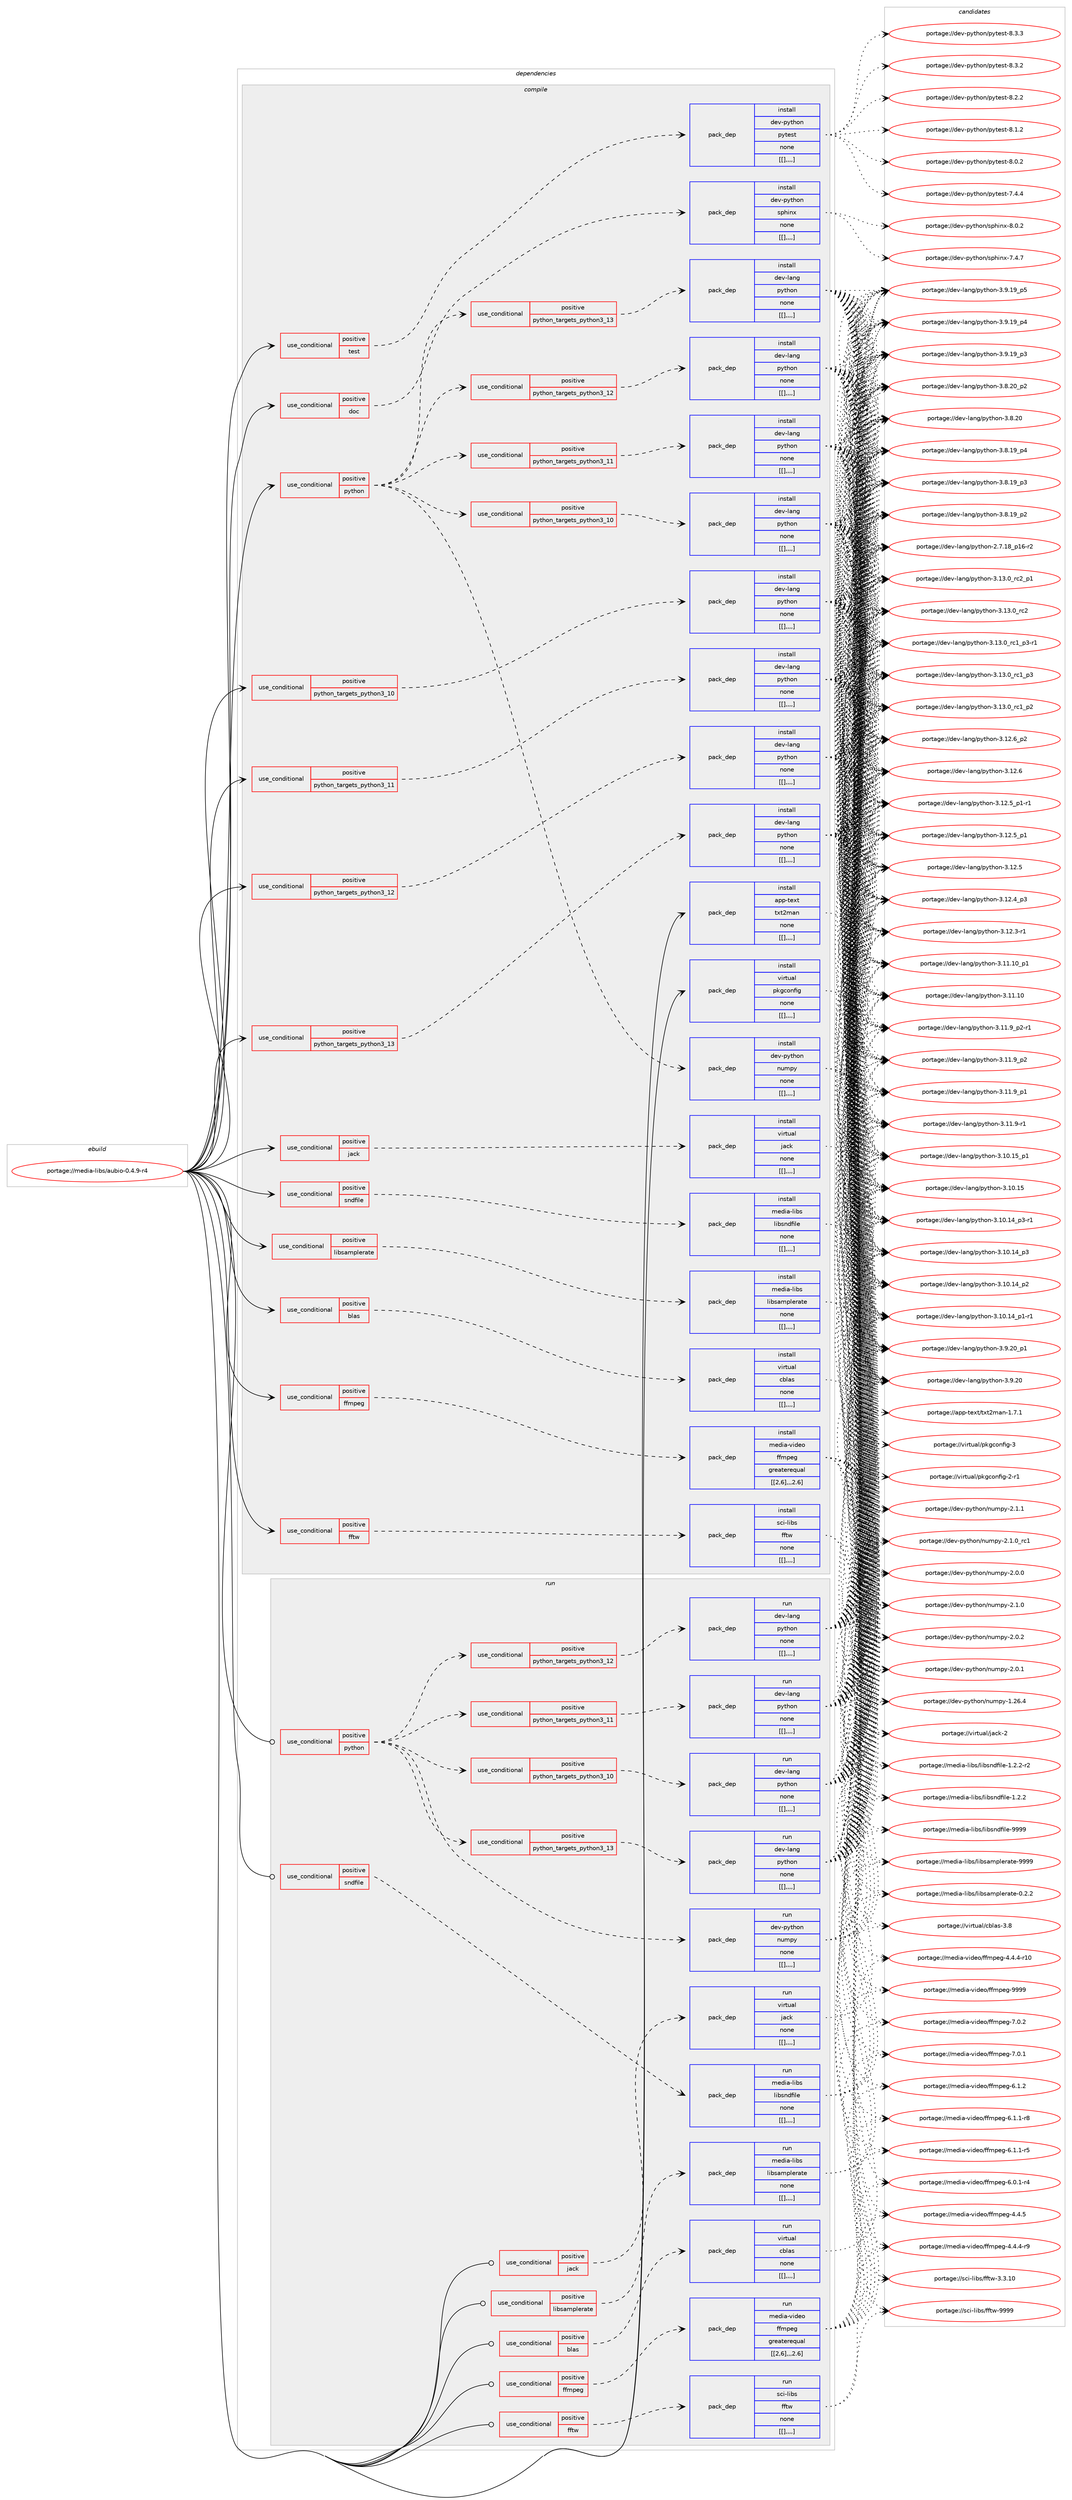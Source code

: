digraph prolog {

# *************
# Graph options
# *************

newrank=true;
concentrate=true;
compound=true;
graph [rankdir=LR,fontname=Helvetica,fontsize=10,ranksep=1.5];#, ranksep=2.5, nodesep=0.2];
edge  [arrowhead=vee];
node  [fontname=Helvetica,fontsize=10];

# **********
# The ebuild
# **********

subgraph cluster_leftcol {
color=gray;
label=<<i>ebuild</i>>;
id [label="portage://media-libs/aubio-0.4.9-r4", color=red, width=4, href="../media-libs/aubio-0.4.9-r4.svg"];
}

# ****************
# The dependencies
# ****************

subgraph cluster_midcol {
color=gray;
label=<<i>dependencies</i>>;
subgraph cluster_compile {
fillcolor="#eeeeee";
style=filled;
label=<<i>compile</i>>;
subgraph cond77921 {
dependency306215 [label=<<TABLE BORDER="0" CELLBORDER="1" CELLSPACING="0" CELLPADDING="4"><TR><TD ROWSPAN="3" CELLPADDING="10">use_conditional</TD></TR><TR><TD>positive</TD></TR><TR><TD>blas</TD></TR></TABLE>>, shape=none, color=red];
subgraph pack225895 {
dependency306216 [label=<<TABLE BORDER="0" CELLBORDER="1" CELLSPACING="0" CELLPADDING="4" WIDTH="220"><TR><TD ROWSPAN="6" CELLPADDING="30">pack_dep</TD></TR><TR><TD WIDTH="110">install</TD></TR><TR><TD>virtual</TD></TR><TR><TD>cblas</TD></TR><TR><TD>none</TD></TR><TR><TD>[[],,,,]</TD></TR></TABLE>>, shape=none, color=blue];
}
dependency306215:e -> dependency306216:w [weight=20,style="dashed",arrowhead="vee"];
}
id:e -> dependency306215:w [weight=20,style="solid",arrowhead="vee"];
subgraph cond77922 {
dependency306217 [label=<<TABLE BORDER="0" CELLBORDER="1" CELLSPACING="0" CELLPADDING="4"><TR><TD ROWSPAN="3" CELLPADDING="10">use_conditional</TD></TR><TR><TD>positive</TD></TR><TR><TD>doc</TD></TR></TABLE>>, shape=none, color=red];
subgraph pack225896 {
dependency306218 [label=<<TABLE BORDER="0" CELLBORDER="1" CELLSPACING="0" CELLPADDING="4" WIDTH="220"><TR><TD ROWSPAN="6" CELLPADDING="30">pack_dep</TD></TR><TR><TD WIDTH="110">install</TD></TR><TR><TD>dev-python</TD></TR><TR><TD>sphinx</TD></TR><TR><TD>none</TD></TR><TR><TD>[[],,,,]</TD></TR></TABLE>>, shape=none, color=blue];
}
dependency306217:e -> dependency306218:w [weight=20,style="dashed",arrowhead="vee"];
}
id:e -> dependency306217:w [weight=20,style="solid",arrowhead="vee"];
subgraph cond77923 {
dependency306219 [label=<<TABLE BORDER="0" CELLBORDER="1" CELLSPACING="0" CELLPADDING="4"><TR><TD ROWSPAN="3" CELLPADDING="10">use_conditional</TD></TR><TR><TD>positive</TD></TR><TR><TD>ffmpeg</TD></TR></TABLE>>, shape=none, color=red];
subgraph pack225897 {
dependency306220 [label=<<TABLE BORDER="0" CELLBORDER="1" CELLSPACING="0" CELLPADDING="4" WIDTH="220"><TR><TD ROWSPAN="6" CELLPADDING="30">pack_dep</TD></TR><TR><TD WIDTH="110">install</TD></TR><TR><TD>media-video</TD></TR><TR><TD>ffmpeg</TD></TR><TR><TD>greaterequal</TD></TR><TR><TD>[[2,6],,,2.6]</TD></TR></TABLE>>, shape=none, color=blue];
}
dependency306219:e -> dependency306220:w [weight=20,style="dashed",arrowhead="vee"];
}
id:e -> dependency306219:w [weight=20,style="solid",arrowhead="vee"];
subgraph cond77924 {
dependency306221 [label=<<TABLE BORDER="0" CELLBORDER="1" CELLSPACING="0" CELLPADDING="4"><TR><TD ROWSPAN="3" CELLPADDING="10">use_conditional</TD></TR><TR><TD>positive</TD></TR><TR><TD>fftw</TD></TR></TABLE>>, shape=none, color=red];
subgraph pack225898 {
dependency306222 [label=<<TABLE BORDER="0" CELLBORDER="1" CELLSPACING="0" CELLPADDING="4" WIDTH="220"><TR><TD ROWSPAN="6" CELLPADDING="30">pack_dep</TD></TR><TR><TD WIDTH="110">install</TD></TR><TR><TD>sci-libs</TD></TR><TR><TD>fftw</TD></TR><TR><TD>none</TD></TR><TR><TD>[[],,,,]</TD></TR></TABLE>>, shape=none, color=blue];
}
dependency306221:e -> dependency306222:w [weight=20,style="dashed",arrowhead="vee"];
}
id:e -> dependency306221:w [weight=20,style="solid",arrowhead="vee"];
subgraph cond77925 {
dependency306223 [label=<<TABLE BORDER="0" CELLBORDER="1" CELLSPACING="0" CELLPADDING="4"><TR><TD ROWSPAN="3" CELLPADDING="10">use_conditional</TD></TR><TR><TD>positive</TD></TR><TR><TD>jack</TD></TR></TABLE>>, shape=none, color=red];
subgraph pack225899 {
dependency306224 [label=<<TABLE BORDER="0" CELLBORDER="1" CELLSPACING="0" CELLPADDING="4" WIDTH="220"><TR><TD ROWSPAN="6" CELLPADDING="30">pack_dep</TD></TR><TR><TD WIDTH="110">install</TD></TR><TR><TD>virtual</TD></TR><TR><TD>jack</TD></TR><TR><TD>none</TD></TR><TR><TD>[[],,,,]</TD></TR></TABLE>>, shape=none, color=blue];
}
dependency306223:e -> dependency306224:w [weight=20,style="dashed",arrowhead="vee"];
}
id:e -> dependency306223:w [weight=20,style="solid",arrowhead="vee"];
subgraph cond77926 {
dependency306225 [label=<<TABLE BORDER="0" CELLBORDER="1" CELLSPACING="0" CELLPADDING="4"><TR><TD ROWSPAN="3" CELLPADDING="10">use_conditional</TD></TR><TR><TD>positive</TD></TR><TR><TD>libsamplerate</TD></TR></TABLE>>, shape=none, color=red];
subgraph pack225900 {
dependency306226 [label=<<TABLE BORDER="0" CELLBORDER="1" CELLSPACING="0" CELLPADDING="4" WIDTH="220"><TR><TD ROWSPAN="6" CELLPADDING="30">pack_dep</TD></TR><TR><TD WIDTH="110">install</TD></TR><TR><TD>media-libs</TD></TR><TR><TD>libsamplerate</TD></TR><TR><TD>none</TD></TR><TR><TD>[[],,,,]</TD></TR></TABLE>>, shape=none, color=blue];
}
dependency306225:e -> dependency306226:w [weight=20,style="dashed",arrowhead="vee"];
}
id:e -> dependency306225:w [weight=20,style="solid",arrowhead="vee"];
subgraph cond77927 {
dependency306227 [label=<<TABLE BORDER="0" CELLBORDER="1" CELLSPACING="0" CELLPADDING="4"><TR><TD ROWSPAN="3" CELLPADDING="10">use_conditional</TD></TR><TR><TD>positive</TD></TR><TR><TD>python</TD></TR></TABLE>>, shape=none, color=red];
subgraph cond77928 {
dependency306228 [label=<<TABLE BORDER="0" CELLBORDER="1" CELLSPACING="0" CELLPADDING="4"><TR><TD ROWSPAN="3" CELLPADDING="10">use_conditional</TD></TR><TR><TD>positive</TD></TR><TR><TD>python_targets_python3_10</TD></TR></TABLE>>, shape=none, color=red];
subgraph pack225901 {
dependency306229 [label=<<TABLE BORDER="0" CELLBORDER="1" CELLSPACING="0" CELLPADDING="4" WIDTH="220"><TR><TD ROWSPAN="6" CELLPADDING="30">pack_dep</TD></TR><TR><TD WIDTH="110">install</TD></TR><TR><TD>dev-lang</TD></TR><TR><TD>python</TD></TR><TR><TD>none</TD></TR><TR><TD>[[],,,,]</TD></TR></TABLE>>, shape=none, color=blue];
}
dependency306228:e -> dependency306229:w [weight=20,style="dashed",arrowhead="vee"];
}
dependency306227:e -> dependency306228:w [weight=20,style="dashed",arrowhead="vee"];
subgraph cond77929 {
dependency306230 [label=<<TABLE BORDER="0" CELLBORDER="1" CELLSPACING="0" CELLPADDING="4"><TR><TD ROWSPAN="3" CELLPADDING="10">use_conditional</TD></TR><TR><TD>positive</TD></TR><TR><TD>python_targets_python3_11</TD></TR></TABLE>>, shape=none, color=red];
subgraph pack225902 {
dependency306231 [label=<<TABLE BORDER="0" CELLBORDER="1" CELLSPACING="0" CELLPADDING="4" WIDTH="220"><TR><TD ROWSPAN="6" CELLPADDING="30">pack_dep</TD></TR><TR><TD WIDTH="110">install</TD></TR><TR><TD>dev-lang</TD></TR><TR><TD>python</TD></TR><TR><TD>none</TD></TR><TR><TD>[[],,,,]</TD></TR></TABLE>>, shape=none, color=blue];
}
dependency306230:e -> dependency306231:w [weight=20,style="dashed",arrowhead="vee"];
}
dependency306227:e -> dependency306230:w [weight=20,style="dashed",arrowhead="vee"];
subgraph cond77930 {
dependency306232 [label=<<TABLE BORDER="0" CELLBORDER="1" CELLSPACING="0" CELLPADDING="4"><TR><TD ROWSPAN="3" CELLPADDING="10">use_conditional</TD></TR><TR><TD>positive</TD></TR><TR><TD>python_targets_python3_12</TD></TR></TABLE>>, shape=none, color=red];
subgraph pack225903 {
dependency306233 [label=<<TABLE BORDER="0" CELLBORDER="1" CELLSPACING="0" CELLPADDING="4" WIDTH="220"><TR><TD ROWSPAN="6" CELLPADDING="30">pack_dep</TD></TR><TR><TD WIDTH="110">install</TD></TR><TR><TD>dev-lang</TD></TR><TR><TD>python</TD></TR><TR><TD>none</TD></TR><TR><TD>[[],,,,]</TD></TR></TABLE>>, shape=none, color=blue];
}
dependency306232:e -> dependency306233:w [weight=20,style="dashed",arrowhead="vee"];
}
dependency306227:e -> dependency306232:w [weight=20,style="dashed",arrowhead="vee"];
subgraph cond77931 {
dependency306234 [label=<<TABLE BORDER="0" CELLBORDER="1" CELLSPACING="0" CELLPADDING="4"><TR><TD ROWSPAN="3" CELLPADDING="10">use_conditional</TD></TR><TR><TD>positive</TD></TR><TR><TD>python_targets_python3_13</TD></TR></TABLE>>, shape=none, color=red];
subgraph pack225904 {
dependency306235 [label=<<TABLE BORDER="0" CELLBORDER="1" CELLSPACING="0" CELLPADDING="4" WIDTH="220"><TR><TD ROWSPAN="6" CELLPADDING="30">pack_dep</TD></TR><TR><TD WIDTH="110">install</TD></TR><TR><TD>dev-lang</TD></TR><TR><TD>python</TD></TR><TR><TD>none</TD></TR><TR><TD>[[],,,,]</TD></TR></TABLE>>, shape=none, color=blue];
}
dependency306234:e -> dependency306235:w [weight=20,style="dashed",arrowhead="vee"];
}
dependency306227:e -> dependency306234:w [weight=20,style="dashed",arrowhead="vee"];
subgraph pack225905 {
dependency306236 [label=<<TABLE BORDER="0" CELLBORDER="1" CELLSPACING="0" CELLPADDING="4" WIDTH="220"><TR><TD ROWSPAN="6" CELLPADDING="30">pack_dep</TD></TR><TR><TD WIDTH="110">install</TD></TR><TR><TD>dev-python</TD></TR><TR><TD>numpy</TD></TR><TR><TD>none</TD></TR><TR><TD>[[],,,,]</TD></TR></TABLE>>, shape=none, color=blue];
}
dependency306227:e -> dependency306236:w [weight=20,style="dashed",arrowhead="vee"];
}
id:e -> dependency306227:w [weight=20,style="solid",arrowhead="vee"];
subgraph cond77932 {
dependency306237 [label=<<TABLE BORDER="0" CELLBORDER="1" CELLSPACING="0" CELLPADDING="4"><TR><TD ROWSPAN="3" CELLPADDING="10">use_conditional</TD></TR><TR><TD>positive</TD></TR><TR><TD>python_targets_python3_10</TD></TR></TABLE>>, shape=none, color=red];
subgraph pack225906 {
dependency306238 [label=<<TABLE BORDER="0" CELLBORDER="1" CELLSPACING="0" CELLPADDING="4" WIDTH="220"><TR><TD ROWSPAN="6" CELLPADDING="30">pack_dep</TD></TR><TR><TD WIDTH="110">install</TD></TR><TR><TD>dev-lang</TD></TR><TR><TD>python</TD></TR><TR><TD>none</TD></TR><TR><TD>[[],,,,]</TD></TR></TABLE>>, shape=none, color=blue];
}
dependency306237:e -> dependency306238:w [weight=20,style="dashed",arrowhead="vee"];
}
id:e -> dependency306237:w [weight=20,style="solid",arrowhead="vee"];
subgraph cond77933 {
dependency306239 [label=<<TABLE BORDER="0" CELLBORDER="1" CELLSPACING="0" CELLPADDING="4"><TR><TD ROWSPAN="3" CELLPADDING="10">use_conditional</TD></TR><TR><TD>positive</TD></TR><TR><TD>python_targets_python3_11</TD></TR></TABLE>>, shape=none, color=red];
subgraph pack225907 {
dependency306240 [label=<<TABLE BORDER="0" CELLBORDER="1" CELLSPACING="0" CELLPADDING="4" WIDTH="220"><TR><TD ROWSPAN="6" CELLPADDING="30">pack_dep</TD></TR><TR><TD WIDTH="110">install</TD></TR><TR><TD>dev-lang</TD></TR><TR><TD>python</TD></TR><TR><TD>none</TD></TR><TR><TD>[[],,,,]</TD></TR></TABLE>>, shape=none, color=blue];
}
dependency306239:e -> dependency306240:w [weight=20,style="dashed",arrowhead="vee"];
}
id:e -> dependency306239:w [weight=20,style="solid",arrowhead="vee"];
subgraph cond77934 {
dependency306241 [label=<<TABLE BORDER="0" CELLBORDER="1" CELLSPACING="0" CELLPADDING="4"><TR><TD ROWSPAN="3" CELLPADDING="10">use_conditional</TD></TR><TR><TD>positive</TD></TR><TR><TD>python_targets_python3_12</TD></TR></TABLE>>, shape=none, color=red];
subgraph pack225908 {
dependency306242 [label=<<TABLE BORDER="0" CELLBORDER="1" CELLSPACING="0" CELLPADDING="4" WIDTH="220"><TR><TD ROWSPAN="6" CELLPADDING="30">pack_dep</TD></TR><TR><TD WIDTH="110">install</TD></TR><TR><TD>dev-lang</TD></TR><TR><TD>python</TD></TR><TR><TD>none</TD></TR><TR><TD>[[],,,,]</TD></TR></TABLE>>, shape=none, color=blue];
}
dependency306241:e -> dependency306242:w [weight=20,style="dashed",arrowhead="vee"];
}
id:e -> dependency306241:w [weight=20,style="solid",arrowhead="vee"];
subgraph cond77935 {
dependency306243 [label=<<TABLE BORDER="0" CELLBORDER="1" CELLSPACING="0" CELLPADDING="4"><TR><TD ROWSPAN="3" CELLPADDING="10">use_conditional</TD></TR><TR><TD>positive</TD></TR><TR><TD>python_targets_python3_13</TD></TR></TABLE>>, shape=none, color=red];
subgraph pack225909 {
dependency306244 [label=<<TABLE BORDER="0" CELLBORDER="1" CELLSPACING="0" CELLPADDING="4" WIDTH="220"><TR><TD ROWSPAN="6" CELLPADDING="30">pack_dep</TD></TR><TR><TD WIDTH="110">install</TD></TR><TR><TD>dev-lang</TD></TR><TR><TD>python</TD></TR><TR><TD>none</TD></TR><TR><TD>[[],,,,]</TD></TR></TABLE>>, shape=none, color=blue];
}
dependency306243:e -> dependency306244:w [weight=20,style="dashed",arrowhead="vee"];
}
id:e -> dependency306243:w [weight=20,style="solid",arrowhead="vee"];
subgraph cond77936 {
dependency306245 [label=<<TABLE BORDER="0" CELLBORDER="1" CELLSPACING="0" CELLPADDING="4"><TR><TD ROWSPAN="3" CELLPADDING="10">use_conditional</TD></TR><TR><TD>positive</TD></TR><TR><TD>sndfile</TD></TR></TABLE>>, shape=none, color=red];
subgraph pack225910 {
dependency306246 [label=<<TABLE BORDER="0" CELLBORDER="1" CELLSPACING="0" CELLPADDING="4" WIDTH="220"><TR><TD ROWSPAN="6" CELLPADDING="30">pack_dep</TD></TR><TR><TD WIDTH="110">install</TD></TR><TR><TD>media-libs</TD></TR><TR><TD>libsndfile</TD></TR><TR><TD>none</TD></TR><TR><TD>[[],,,,]</TD></TR></TABLE>>, shape=none, color=blue];
}
dependency306245:e -> dependency306246:w [weight=20,style="dashed",arrowhead="vee"];
}
id:e -> dependency306245:w [weight=20,style="solid",arrowhead="vee"];
subgraph cond77937 {
dependency306247 [label=<<TABLE BORDER="0" CELLBORDER="1" CELLSPACING="0" CELLPADDING="4"><TR><TD ROWSPAN="3" CELLPADDING="10">use_conditional</TD></TR><TR><TD>positive</TD></TR><TR><TD>test</TD></TR></TABLE>>, shape=none, color=red];
subgraph pack225911 {
dependency306248 [label=<<TABLE BORDER="0" CELLBORDER="1" CELLSPACING="0" CELLPADDING="4" WIDTH="220"><TR><TD ROWSPAN="6" CELLPADDING="30">pack_dep</TD></TR><TR><TD WIDTH="110">install</TD></TR><TR><TD>dev-python</TD></TR><TR><TD>pytest</TD></TR><TR><TD>none</TD></TR><TR><TD>[[],,,,]</TD></TR></TABLE>>, shape=none, color=blue];
}
dependency306247:e -> dependency306248:w [weight=20,style="dashed",arrowhead="vee"];
}
id:e -> dependency306247:w [weight=20,style="solid",arrowhead="vee"];
subgraph pack225912 {
dependency306249 [label=<<TABLE BORDER="0" CELLBORDER="1" CELLSPACING="0" CELLPADDING="4" WIDTH="220"><TR><TD ROWSPAN="6" CELLPADDING="30">pack_dep</TD></TR><TR><TD WIDTH="110">install</TD></TR><TR><TD>app-text</TD></TR><TR><TD>txt2man</TD></TR><TR><TD>none</TD></TR><TR><TD>[[],,,,]</TD></TR></TABLE>>, shape=none, color=blue];
}
id:e -> dependency306249:w [weight=20,style="solid",arrowhead="vee"];
subgraph pack225913 {
dependency306250 [label=<<TABLE BORDER="0" CELLBORDER="1" CELLSPACING="0" CELLPADDING="4" WIDTH="220"><TR><TD ROWSPAN="6" CELLPADDING="30">pack_dep</TD></TR><TR><TD WIDTH="110">install</TD></TR><TR><TD>virtual</TD></TR><TR><TD>pkgconfig</TD></TR><TR><TD>none</TD></TR><TR><TD>[[],,,,]</TD></TR></TABLE>>, shape=none, color=blue];
}
id:e -> dependency306250:w [weight=20,style="solid",arrowhead="vee"];
}
subgraph cluster_compileandrun {
fillcolor="#eeeeee";
style=filled;
label=<<i>compile and run</i>>;
}
subgraph cluster_run {
fillcolor="#eeeeee";
style=filled;
label=<<i>run</i>>;
subgraph cond77938 {
dependency306251 [label=<<TABLE BORDER="0" CELLBORDER="1" CELLSPACING="0" CELLPADDING="4"><TR><TD ROWSPAN="3" CELLPADDING="10">use_conditional</TD></TR><TR><TD>positive</TD></TR><TR><TD>blas</TD></TR></TABLE>>, shape=none, color=red];
subgraph pack225914 {
dependency306252 [label=<<TABLE BORDER="0" CELLBORDER="1" CELLSPACING="0" CELLPADDING="4" WIDTH="220"><TR><TD ROWSPAN="6" CELLPADDING="30">pack_dep</TD></TR><TR><TD WIDTH="110">run</TD></TR><TR><TD>virtual</TD></TR><TR><TD>cblas</TD></TR><TR><TD>none</TD></TR><TR><TD>[[],,,,]</TD></TR></TABLE>>, shape=none, color=blue];
}
dependency306251:e -> dependency306252:w [weight=20,style="dashed",arrowhead="vee"];
}
id:e -> dependency306251:w [weight=20,style="solid",arrowhead="odot"];
subgraph cond77939 {
dependency306253 [label=<<TABLE BORDER="0" CELLBORDER="1" CELLSPACING="0" CELLPADDING="4"><TR><TD ROWSPAN="3" CELLPADDING="10">use_conditional</TD></TR><TR><TD>positive</TD></TR><TR><TD>ffmpeg</TD></TR></TABLE>>, shape=none, color=red];
subgraph pack225915 {
dependency306254 [label=<<TABLE BORDER="0" CELLBORDER="1" CELLSPACING="0" CELLPADDING="4" WIDTH="220"><TR><TD ROWSPAN="6" CELLPADDING="30">pack_dep</TD></TR><TR><TD WIDTH="110">run</TD></TR><TR><TD>media-video</TD></TR><TR><TD>ffmpeg</TD></TR><TR><TD>greaterequal</TD></TR><TR><TD>[[2,6],,,2.6]</TD></TR></TABLE>>, shape=none, color=blue];
}
dependency306253:e -> dependency306254:w [weight=20,style="dashed",arrowhead="vee"];
}
id:e -> dependency306253:w [weight=20,style="solid",arrowhead="odot"];
subgraph cond77940 {
dependency306255 [label=<<TABLE BORDER="0" CELLBORDER="1" CELLSPACING="0" CELLPADDING="4"><TR><TD ROWSPAN="3" CELLPADDING="10">use_conditional</TD></TR><TR><TD>positive</TD></TR><TR><TD>fftw</TD></TR></TABLE>>, shape=none, color=red];
subgraph pack225916 {
dependency306256 [label=<<TABLE BORDER="0" CELLBORDER="1" CELLSPACING="0" CELLPADDING="4" WIDTH="220"><TR><TD ROWSPAN="6" CELLPADDING="30">pack_dep</TD></TR><TR><TD WIDTH="110">run</TD></TR><TR><TD>sci-libs</TD></TR><TR><TD>fftw</TD></TR><TR><TD>none</TD></TR><TR><TD>[[],,,,]</TD></TR></TABLE>>, shape=none, color=blue];
}
dependency306255:e -> dependency306256:w [weight=20,style="dashed",arrowhead="vee"];
}
id:e -> dependency306255:w [weight=20,style="solid",arrowhead="odot"];
subgraph cond77941 {
dependency306257 [label=<<TABLE BORDER="0" CELLBORDER="1" CELLSPACING="0" CELLPADDING="4"><TR><TD ROWSPAN="3" CELLPADDING="10">use_conditional</TD></TR><TR><TD>positive</TD></TR><TR><TD>jack</TD></TR></TABLE>>, shape=none, color=red];
subgraph pack225917 {
dependency306258 [label=<<TABLE BORDER="0" CELLBORDER="1" CELLSPACING="0" CELLPADDING="4" WIDTH="220"><TR><TD ROWSPAN="6" CELLPADDING="30">pack_dep</TD></TR><TR><TD WIDTH="110">run</TD></TR><TR><TD>virtual</TD></TR><TR><TD>jack</TD></TR><TR><TD>none</TD></TR><TR><TD>[[],,,,]</TD></TR></TABLE>>, shape=none, color=blue];
}
dependency306257:e -> dependency306258:w [weight=20,style="dashed",arrowhead="vee"];
}
id:e -> dependency306257:w [weight=20,style="solid",arrowhead="odot"];
subgraph cond77942 {
dependency306259 [label=<<TABLE BORDER="0" CELLBORDER="1" CELLSPACING="0" CELLPADDING="4"><TR><TD ROWSPAN="3" CELLPADDING="10">use_conditional</TD></TR><TR><TD>positive</TD></TR><TR><TD>libsamplerate</TD></TR></TABLE>>, shape=none, color=red];
subgraph pack225918 {
dependency306260 [label=<<TABLE BORDER="0" CELLBORDER="1" CELLSPACING="0" CELLPADDING="4" WIDTH="220"><TR><TD ROWSPAN="6" CELLPADDING="30">pack_dep</TD></TR><TR><TD WIDTH="110">run</TD></TR><TR><TD>media-libs</TD></TR><TR><TD>libsamplerate</TD></TR><TR><TD>none</TD></TR><TR><TD>[[],,,,]</TD></TR></TABLE>>, shape=none, color=blue];
}
dependency306259:e -> dependency306260:w [weight=20,style="dashed",arrowhead="vee"];
}
id:e -> dependency306259:w [weight=20,style="solid",arrowhead="odot"];
subgraph cond77943 {
dependency306261 [label=<<TABLE BORDER="0" CELLBORDER="1" CELLSPACING="0" CELLPADDING="4"><TR><TD ROWSPAN="3" CELLPADDING="10">use_conditional</TD></TR><TR><TD>positive</TD></TR><TR><TD>python</TD></TR></TABLE>>, shape=none, color=red];
subgraph cond77944 {
dependency306262 [label=<<TABLE BORDER="0" CELLBORDER="1" CELLSPACING="0" CELLPADDING="4"><TR><TD ROWSPAN="3" CELLPADDING="10">use_conditional</TD></TR><TR><TD>positive</TD></TR><TR><TD>python_targets_python3_10</TD></TR></TABLE>>, shape=none, color=red];
subgraph pack225919 {
dependency306263 [label=<<TABLE BORDER="0" CELLBORDER="1" CELLSPACING="0" CELLPADDING="4" WIDTH="220"><TR><TD ROWSPAN="6" CELLPADDING="30">pack_dep</TD></TR><TR><TD WIDTH="110">run</TD></TR><TR><TD>dev-lang</TD></TR><TR><TD>python</TD></TR><TR><TD>none</TD></TR><TR><TD>[[],,,,]</TD></TR></TABLE>>, shape=none, color=blue];
}
dependency306262:e -> dependency306263:w [weight=20,style="dashed",arrowhead="vee"];
}
dependency306261:e -> dependency306262:w [weight=20,style="dashed",arrowhead="vee"];
subgraph cond77945 {
dependency306264 [label=<<TABLE BORDER="0" CELLBORDER="1" CELLSPACING="0" CELLPADDING="4"><TR><TD ROWSPAN="3" CELLPADDING="10">use_conditional</TD></TR><TR><TD>positive</TD></TR><TR><TD>python_targets_python3_11</TD></TR></TABLE>>, shape=none, color=red];
subgraph pack225920 {
dependency306265 [label=<<TABLE BORDER="0" CELLBORDER="1" CELLSPACING="0" CELLPADDING="4" WIDTH="220"><TR><TD ROWSPAN="6" CELLPADDING="30">pack_dep</TD></TR><TR><TD WIDTH="110">run</TD></TR><TR><TD>dev-lang</TD></TR><TR><TD>python</TD></TR><TR><TD>none</TD></TR><TR><TD>[[],,,,]</TD></TR></TABLE>>, shape=none, color=blue];
}
dependency306264:e -> dependency306265:w [weight=20,style="dashed",arrowhead="vee"];
}
dependency306261:e -> dependency306264:w [weight=20,style="dashed",arrowhead="vee"];
subgraph cond77946 {
dependency306266 [label=<<TABLE BORDER="0" CELLBORDER="1" CELLSPACING="0" CELLPADDING="4"><TR><TD ROWSPAN="3" CELLPADDING="10">use_conditional</TD></TR><TR><TD>positive</TD></TR><TR><TD>python_targets_python3_12</TD></TR></TABLE>>, shape=none, color=red];
subgraph pack225921 {
dependency306267 [label=<<TABLE BORDER="0" CELLBORDER="1" CELLSPACING="0" CELLPADDING="4" WIDTH="220"><TR><TD ROWSPAN="6" CELLPADDING="30">pack_dep</TD></TR><TR><TD WIDTH="110">run</TD></TR><TR><TD>dev-lang</TD></TR><TR><TD>python</TD></TR><TR><TD>none</TD></TR><TR><TD>[[],,,,]</TD></TR></TABLE>>, shape=none, color=blue];
}
dependency306266:e -> dependency306267:w [weight=20,style="dashed",arrowhead="vee"];
}
dependency306261:e -> dependency306266:w [weight=20,style="dashed",arrowhead="vee"];
subgraph cond77947 {
dependency306268 [label=<<TABLE BORDER="0" CELLBORDER="1" CELLSPACING="0" CELLPADDING="4"><TR><TD ROWSPAN="3" CELLPADDING="10">use_conditional</TD></TR><TR><TD>positive</TD></TR><TR><TD>python_targets_python3_13</TD></TR></TABLE>>, shape=none, color=red];
subgraph pack225922 {
dependency306269 [label=<<TABLE BORDER="0" CELLBORDER="1" CELLSPACING="0" CELLPADDING="4" WIDTH="220"><TR><TD ROWSPAN="6" CELLPADDING="30">pack_dep</TD></TR><TR><TD WIDTH="110">run</TD></TR><TR><TD>dev-lang</TD></TR><TR><TD>python</TD></TR><TR><TD>none</TD></TR><TR><TD>[[],,,,]</TD></TR></TABLE>>, shape=none, color=blue];
}
dependency306268:e -> dependency306269:w [weight=20,style="dashed",arrowhead="vee"];
}
dependency306261:e -> dependency306268:w [weight=20,style="dashed",arrowhead="vee"];
subgraph pack225923 {
dependency306270 [label=<<TABLE BORDER="0" CELLBORDER="1" CELLSPACING="0" CELLPADDING="4" WIDTH="220"><TR><TD ROWSPAN="6" CELLPADDING="30">pack_dep</TD></TR><TR><TD WIDTH="110">run</TD></TR><TR><TD>dev-python</TD></TR><TR><TD>numpy</TD></TR><TR><TD>none</TD></TR><TR><TD>[[],,,,]</TD></TR></TABLE>>, shape=none, color=blue];
}
dependency306261:e -> dependency306270:w [weight=20,style="dashed",arrowhead="vee"];
}
id:e -> dependency306261:w [weight=20,style="solid",arrowhead="odot"];
subgraph cond77948 {
dependency306271 [label=<<TABLE BORDER="0" CELLBORDER="1" CELLSPACING="0" CELLPADDING="4"><TR><TD ROWSPAN="3" CELLPADDING="10">use_conditional</TD></TR><TR><TD>positive</TD></TR><TR><TD>sndfile</TD></TR></TABLE>>, shape=none, color=red];
subgraph pack225924 {
dependency306272 [label=<<TABLE BORDER="0" CELLBORDER="1" CELLSPACING="0" CELLPADDING="4" WIDTH="220"><TR><TD ROWSPAN="6" CELLPADDING="30">pack_dep</TD></TR><TR><TD WIDTH="110">run</TD></TR><TR><TD>media-libs</TD></TR><TR><TD>libsndfile</TD></TR><TR><TD>none</TD></TR><TR><TD>[[],,,,]</TD></TR></TABLE>>, shape=none, color=blue];
}
dependency306271:e -> dependency306272:w [weight=20,style="dashed",arrowhead="vee"];
}
id:e -> dependency306271:w [weight=20,style="solid",arrowhead="odot"];
}
}

# **************
# The candidates
# **************

subgraph cluster_choices {
rank=same;
color=gray;
label=<<i>candidates</i>>;

subgraph choice225895 {
color=black;
nodesep=1;
choice118105114116117971084799981089711545514656 [label="portage://virtual/cblas-3.8", color=red, width=4,href="../virtual/cblas-3.8.svg"];
dependency306216:e -> choice118105114116117971084799981089711545514656:w [style=dotted,weight="100"];
}
subgraph choice225896 {
color=black;
nodesep=1;
choice1001011184511212111610411111047115112104105110120455646484650 [label="portage://dev-python/sphinx-8.0.2", color=red, width=4,href="../dev-python/sphinx-8.0.2.svg"];
choice1001011184511212111610411111047115112104105110120455546524655 [label="portage://dev-python/sphinx-7.4.7", color=red, width=4,href="../dev-python/sphinx-7.4.7.svg"];
dependency306218:e -> choice1001011184511212111610411111047115112104105110120455646484650:w [style=dotted,weight="100"];
dependency306218:e -> choice1001011184511212111610411111047115112104105110120455546524655:w [style=dotted,weight="100"];
}
subgraph choice225897 {
color=black;
nodesep=1;
choice1091011001059745118105100101111471021021091121011034557575757 [label="portage://media-video/ffmpeg-9999", color=red, width=4,href="../media-video/ffmpeg-9999.svg"];
choice109101100105974511810510010111147102102109112101103455546484650 [label="portage://media-video/ffmpeg-7.0.2", color=red, width=4,href="../media-video/ffmpeg-7.0.2.svg"];
choice109101100105974511810510010111147102102109112101103455546484649 [label="portage://media-video/ffmpeg-7.0.1", color=red, width=4,href="../media-video/ffmpeg-7.0.1.svg"];
choice109101100105974511810510010111147102102109112101103455446494650 [label="portage://media-video/ffmpeg-6.1.2", color=red, width=4,href="../media-video/ffmpeg-6.1.2.svg"];
choice1091011001059745118105100101111471021021091121011034554464946494511456 [label="portage://media-video/ffmpeg-6.1.1-r8", color=red, width=4,href="../media-video/ffmpeg-6.1.1-r8.svg"];
choice1091011001059745118105100101111471021021091121011034554464946494511453 [label="portage://media-video/ffmpeg-6.1.1-r5", color=red, width=4,href="../media-video/ffmpeg-6.1.1-r5.svg"];
choice1091011001059745118105100101111471021021091121011034554464846494511452 [label="portage://media-video/ffmpeg-6.0.1-r4", color=red, width=4,href="../media-video/ffmpeg-6.0.1-r4.svg"];
choice109101100105974511810510010111147102102109112101103455246524653 [label="portage://media-video/ffmpeg-4.4.5", color=red, width=4,href="../media-video/ffmpeg-4.4.5.svg"];
choice1091011001059745118105100101111471021021091121011034552465246524511457 [label="portage://media-video/ffmpeg-4.4.4-r9", color=red, width=4,href="../media-video/ffmpeg-4.4.4-r9.svg"];
choice109101100105974511810510010111147102102109112101103455246524652451144948 [label="portage://media-video/ffmpeg-4.4.4-r10", color=red, width=4,href="../media-video/ffmpeg-4.4.4-r10.svg"];
dependency306220:e -> choice1091011001059745118105100101111471021021091121011034557575757:w [style=dotted,weight="100"];
dependency306220:e -> choice109101100105974511810510010111147102102109112101103455546484650:w [style=dotted,weight="100"];
dependency306220:e -> choice109101100105974511810510010111147102102109112101103455546484649:w [style=dotted,weight="100"];
dependency306220:e -> choice109101100105974511810510010111147102102109112101103455446494650:w [style=dotted,weight="100"];
dependency306220:e -> choice1091011001059745118105100101111471021021091121011034554464946494511456:w [style=dotted,weight="100"];
dependency306220:e -> choice1091011001059745118105100101111471021021091121011034554464946494511453:w [style=dotted,weight="100"];
dependency306220:e -> choice1091011001059745118105100101111471021021091121011034554464846494511452:w [style=dotted,weight="100"];
dependency306220:e -> choice109101100105974511810510010111147102102109112101103455246524653:w [style=dotted,weight="100"];
dependency306220:e -> choice1091011001059745118105100101111471021021091121011034552465246524511457:w [style=dotted,weight="100"];
dependency306220:e -> choice109101100105974511810510010111147102102109112101103455246524652451144948:w [style=dotted,weight="100"];
}
subgraph choice225898 {
color=black;
nodesep=1;
choice115991054510810598115471021021161194557575757 [label="portage://sci-libs/fftw-9999", color=red, width=4,href="../sci-libs/fftw-9999.svg"];
choice1159910545108105981154710210211611945514651464948 [label="portage://sci-libs/fftw-3.3.10", color=red, width=4,href="../sci-libs/fftw-3.3.10.svg"];
dependency306222:e -> choice115991054510810598115471021021161194557575757:w [style=dotted,weight="100"];
dependency306222:e -> choice1159910545108105981154710210211611945514651464948:w [style=dotted,weight="100"];
}
subgraph choice225899 {
color=black;
nodesep=1;
choice118105114116117971084710697991074550 [label="portage://virtual/jack-2", color=red, width=4,href="../virtual/jack-2.svg"];
dependency306224:e -> choice118105114116117971084710697991074550:w [style=dotted,weight="100"];
}
subgraph choice225900 {
color=black;
nodesep=1;
choice109101100105974510810598115471081059811597109112108101114971161014557575757 [label="portage://media-libs/libsamplerate-9999", color=red, width=4,href="../media-libs/libsamplerate-9999.svg"];
choice10910110010597451081059811547108105981159710911210810111497116101454846504650 [label="portage://media-libs/libsamplerate-0.2.2", color=red, width=4,href="../media-libs/libsamplerate-0.2.2.svg"];
dependency306226:e -> choice109101100105974510810598115471081059811597109112108101114971161014557575757:w [style=dotted,weight="100"];
dependency306226:e -> choice10910110010597451081059811547108105981159710911210810111497116101454846504650:w [style=dotted,weight="100"];
}
subgraph choice225901 {
color=black;
nodesep=1;
choice100101118451089711010347112121116104111110455146495146489511499509511249 [label="portage://dev-lang/python-3.13.0_rc2_p1", color=red, width=4,href="../dev-lang/python-3.13.0_rc2_p1.svg"];
choice10010111845108971101034711212111610411111045514649514648951149950 [label="portage://dev-lang/python-3.13.0_rc2", color=red, width=4,href="../dev-lang/python-3.13.0_rc2.svg"];
choice1001011184510897110103471121211161041111104551464951464895114994995112514511449 [label="portage://dev-lang/python-3.13.0_rc1_p3-r1", color=red, width=4,href="../dev-lang/python-3.13.0_rc1_p3-r1.svg"];
choice100101118451089711010347112121116104111110455146495146489511499499511251 [label="portage://dev-lang/python-3.13.0_rc1_p3", color=red, width=4,href="../dev-lang/python-3.13.0_rc1_p3.svg"];
choice100101118451089711010347112121116104111110455146495146489511499499511250 [label="portage://dev-lang/python-3.13.0_rc1_p2", color=red, width=4,href="../dev-lang/python-3.13.0_rc1_p2.svg"];
choice100101118451089711010347112121116104111110455146495046549511250 [label="portage://dev-lang/python-3.12.6_p2", color=red, width=4,href="../dev-lang/python-3.12.6_p2.svg"];
choice10010111845108971101034711212111610411111045514649504654 [label="portage://dev-lang/python-3.12.6", color=red, width=4,href="../dev-lang/python-3.12.6.svg"];
choice1001011184510897110103471121211161041111104551464950465395112494511449 [label="portage://dev-lang/python-3.12.5_p1-r1", color=red, width=4,href="../dev-lang/python-3.12.5_p1-r1.svg"];
choice100101118451089711010347112121116104111110455146495046539511249 [label="portage://dev-lang/python-3.12.5_p1", color=red, width=4,href="../dev-lang/python-3.12.5_p1.svg"];
choice10010111845108971101034711212111610411111045514649504653 [label="portage://dev-lang/python-3.12.5", color=red, width=4,href="../dev-lang/python-3.12.5.svg"];
choice100101118451089711010347112121116104111110455146495046529511251 [label="portage://dev-lang/python-3.12.4_p3", color=red, width=4,href="../dev-lang/python-3.12.4_p3.svg"];
choice100101118451089711010347112121116104111110455146495046514511449 [label="portage://dev-lang/python-3.12.3-r1", color=red, width=4,href="../dev-lang/python-3.12.3-r1.svg"];
choice10010111845108971101034711212111610411111045514649494649489511249 [label="portage://dev-lang/python-3.11.10_p1", color=red, width=4,href="../dev-lang/python-3.11.10_p1.svg"];
choice1001011184510897110103471121211161041111104551464949464948 [label="portage://dev-lang/python-3.11.10", color=red, width=4,href="../dev-lang/python-3.11.10.svg"];
choice1001011184510897110103471121211161041111104551464949465795112504511449 [label="portage://dev-lang/python-3.11.9_p2-r1", color=red, width=4,href="../dev-lang/python-3.11.9_p2-r1.svg"];
choice100101118451089711010347112121116104111110455146494946579511250 [label="portage://dev-lang/python-3.11.9_p2", color=red, width=4,href="../dev-lang/python-3.11.9_p2.svg"];
choice100101118451089711010347112121116104111110455146494946579511249 [label="portage://dev-lang/python-3.11.9_p1", color=red, width=4,href="../dev-lang/python-3.11.9_p1.svg"];
choice100101118451089711010347112121116104111110455146494946574511449 [label="portage://dev-lang/python-3.11.9-r1", color=red, width=4,href="../dev-lang/python-3.11.9-r1.svg"];
choice10010111845108971101034711212111610411111045514649484649539511249 [label="portage://dev-lang/python-3.10.15_p1", color=red, width=4,href="../dev-lang/python-3.10.15_p1.svg"];
choice1001011184510897110103471121211161041111104551464948464953 [label="portage://dev-lang/python-3.10.15", color=red, width=4,href="../dev-lang/python-3.10.15.svg"];
choice100101118451089711010347112121116104111110455146494846495295112514511449 [label="portage://dev-lang/python-3.10.14_p3-r1", color=red, width=4,href="../dev-lang/python-3.10.14_p3-r1.svg"];
choice10010111845108971101034711212111610411111045514649484649529511251 [label="portage://dev-lang/python-3.10.14_p3", color=red, width=4,href="../dev-lang/python-3.10.14_p3.svg"];
choice10010111845108971101034711212111610411111045514649484649529511250 [label="portage://dev-lang/python-3.10.14_p2", color=red, width=4,href="../dev-lang/python-3.10.14_p2.svg"];
choice100101118451089711010347112121116104111110455146494846495295112494511449 [label="portage://dev-lang/python-3.10.14_p1-r1", color=red, width=4,href="../dev-lang/python-3.10.14_p1-r1.svg"];
choice100101118451089711010347112121116104111110455146574650489511249 [label="portage://dev-lang/python-3.9.20_p1", color=red, width=4,href="../dev-lang/python-3.9.20_p1.svg"];
choice10010111845108971101034711212111610411111045514657465048 [label="portage://dev-lang/python-3.9.20", color=red, width=4,href="../dev-lang/python-3.9.20.svg"];
choice100101118451089711010347112121116104111110455146574649579511253 [label="portage://dev-lang/python-3.9.19_p5", color=red, width=4,href="../dev-lang/python-3.9.19_p5.svg"];
choice100101118451089711010347112121116104111110455146574649579511252 [label="portage://dev-lang/python-3.9.19_p4", color=red, width=4,href="../dev-lang/python-3.9.19_p4.svg"];
choice100101118451089711010347112121116104111110455146574649579511251 [label="portage://dev-lang/python-3.9.19_p3", color=red, width=4,href="../dev-lang/python-3.9.19_p3.svg"];
choice100101118451089711010347112121116104111110455146564650489511250 [label="portage://dev-lang/python-3.8.20_p2", color=red, width=4,href="../dev-lang/python-3.8.20_p2.svg"];
choice10010111845108971101034711212111610411111045514656465048 [label="portage://dev-lang/python-3.8.20", color=red, width=4,href="../dev-lang/python-3.8.20.svg"];
choice100101118451089711010347112121116104111110455146564649579511252 [label="portage://dev-lang/python-3.8.19_p4", color=red, width=4,href="../dev-lang/python-3.8.19_p4.svg"];
choice100101118451089711010347112121116104111110455146564649579511251 [label="portage://dev-lang/python-3.8.19_p3", color=red, width=4,href="../dev-lang/python-3.8.19_p3.svg"];
choice100101118451089711010347112121116104111110455146564649579511250 [label="portage://dev-lang/python-3.8.19_p2", color=red, width=4,href="../dev-lang/python-3.8.19_p2.svg"];
choice100101118451089711010347112121116104111110455046554649569511249544511450 [label="portage://dev-lang/python-2.7.18_p16-r2", color=red, width=4,href="../dev-lang/python-2.7.18_p16-r2.svg"];
dependency306229:e -> choice100101118451089711010347112121116104111110455146495146489511499509511249:w [style=dotted,weight="100"];
dependency306229:e -> choice10010111845108971101034711212111610411111045514649514648951149950:w [style=dotted,weight="100"];
dependency306229:e -> choice1001011184510897110103471121211161041111104551464951464895114994995112514511449:w [style=dotted,weight="100"];
dependency306229:e -> choice100101118451089711010347112121116104111110455146495146489511499499511251:w [style=dotted,weight="100"];
dependency306229:e -> choice100101118451089711010347112121116104111110455146495146489511499499511250:w [style=dotted,weight="100"];
dependency306229:e -> choice100101118451089711010347112121116104111110455146495046549511250:w [style=dotted,weight="100"];
dependency306229:e -> choice10010111845108971101034711212111610411111045514649504654:w [style=dotted,weight="100"];
dependency306229:e -> choice1001011184510897110103471121211161041111104551464950465395112494511449:w [style=dotted,weight="100"];
dependency306229:e -> choice100101118451089711010347112121116104111110455146495046539511249:w [style=dotted,weight="100"];
dependency306229:e -> choice10010111845108971101034711212111610411111045514649504653:w [style=dotted,weight="100"];
dependency306229:e -> choice100101118451089711010347112121116104111110455146495046529511251:w [style=dotted,weight="100"];
dependency306229:e -> choice100101118451089711010347112121116104111110455146495046514511449:w [style=dotted,weight="100"];
dependency306229:e -> choice10010111845108971101034711212111610411111045514649494649489511249:w [style=dotted,weight="100"];
dependency306229:e -> choice1001011184510897110103471121211161041111104551464949464948:w [style=dotted,weight="100"];
dependency306229:e -> choice1001011184510897110103471121211161041111104551464949465795112504511449:w [style=dotted,weight="100"];
dependency306229:e -> choice100101118451089711010347112121116104111110455146494946579511250:w [style=dotted,weight="100"];
dependency306229:e -> choice100101118451089711010347112121116104111110455146494946579511249:w [style=dotted,weight="100"];
dependency306229:e -> choice100101118451089711010347112121116104111110455146494946574511449:w [style=dotted,weight="100"];
dependency306229:e -> choice10010111845108971101034711212111610411111045514649484649539511249:w [style=dotted,weight="100"];
dependency306229:e -> choice1001011184510897110103471121211161041111104551464948464953:w [style=dotted,weight="100"];
dependency306229:e -> choice100101118451089711010347112121116104111110455146494846495295112514511449:w [style=dotted,weight="100"];
dependency306229:e -> choice10010111845108971101034711212111610411111045514649484649529511251:w [style=dotted,weight="100"];
dependency306229:e -> choice10010111845108971101034711212111610411111045514649484649529511250:w [style=dotted,weight="100"];
dependency306229:e -> choice100101118451089711010347112121116104111110455146494846495295112494511449:w [style=dotted,weight="100"];
dependency306229:e -> choice100101118451089711010347112121116104111110455146574650489511249:w [style=dotted,weight="100"];
dependency306229:e -> choice10010111845108971101034711212111610411111045514657465048:w [style=dotted,weight="100"];
dependency306229:e -> choice100101118451089711010347112121116104111110455146574649579511253:w [style=dotted,weight="100"];
dependency306229:e -> choice100101118451089711010347112121116104111110455146574649579511252:w [style=dotted,weight="100"];
dependency306229:e -> choice100101118451089711010347112121116104111110455146574649579511251:w [style=dotted,weight="100"];
dependency306229:e -> choice100101118451089711010347112121116104111110455146564650489511250:w [style=dotted,weight="100"];
dependency306229:e -> choice10010111845108971101034711212111610411111045514656465048:w [style=dotted,weight="100"];
dependency306229:e -> choice100101118451089711010347112121116104111110455146564649579511252:w [style=dotted,weight="100"];
dependency306229:e -> choice100101118451089711010347112121116104111110455146564649579511251:w [style=dotted,weight="100"];
dependency306229:e -> choice100101118451089711010347112121116104111110455146564649579511250:w [style=dotted,weight="100"];
dependency306229:e -> choice100101118451089711010347112121116104111110455046554649569511249544511450:w [style=dotted,weight="100"];
}
subgraph choice225902 {
color=black;
nodesep=1;
choice100101118451089711010347112121116104111110455146495146489511499509511249 [label="portage://dev-lang/python-3.13.0_rc2_p1", color=red, width=4,href="../dev-lang/python-3.13.0_rc2_p1.svg"];
choice10010111845108971101034711212111610411111045514649514648951149950 [label="portage://dev-lang/python-3.13.0_rc2", color=red, width=4,href="../dev-lang/python-3.13.0_rc2.svg"];
choice1001011184510897110103471121211161041111104551464951464895114994995112514511449 [label="portage://dev-lang/python-3.13.0_rc1_p3-r1", color=red, width=4,href="../dev-lang/python-3.13.0_rc1_p3-r1.svg"];
choice100101118451089711010347112121116104111110455146495146489511499499511251 [label="portage://dev-lang/python-3.13.0_rc1_p3", color=red, width=4,href="../dev-lang/python-3.13.0_rc1_p3.svg"];
choice100101118451089711010347112121116104111110455146495146489511499499511250 [label="portage://dev-lang/python-3.13.0_rc1_p2", color=red, width=4,href="../dev-lang/python-3.13.0_rc1_p2.svg"];
choice100101118451089711010347112121116104111110455146495046549511250 [label="portage://dev-lang/python-3.12.6_p2", color=red, width=4,href="../dev-lang/python-3.12.6_p2.svg"];
choice10010111845108971101034711212111610411111045514649504654 [label="portage://dev-lang/python-3.12.6", color=red, width=4,href="../dev-lang/python-3.12.6.svg"];
choice1001011184510897110103471121211161041111104551464950465395112494511449 [label="portage://dev-lang/python-3.12.5_p1-r1", color=red, width=4,href="../dev-lang/python-3.12.5_p1-r1.svg"];
choice100101118451089711010347112121116104111110455146495046539511249 [label="portage://dev-lang/python-3.12.5_p1", color=red, width=4,href="../dev-lang/python-3.12.5_p1.svg"];
choice10010111845108971101034711212111610411111045514649504653 [label="portage://dev-lang/python-3.12.5", color=red, width=4,href="../dev-lang/python-3.12.5.svg"];
choice100101118451089711010347112121116104111110455146495046529511251 [label="portage://dev-lang/python-3.12.4_p3", color=red, width=4,href="../dev-lang/python-3.12.4_p3.svg"];
choice100101118451089711010347112121116104111110455146495046514511449 [label="portage://dev-lang/python-3.12.3-r1", color=red, width=4,href="../dev-lang/python-3.12.3-r1.svg"];
choice10010111845108971101034711212111610411111045514649494649489511249 [label="portage://dev-lang/python-3.11.10_p1", color=red, width=4,href="../dev-lang/python-3.11.10_p1.svg"];
choice1001011184510897110103471121211161041111104551464949464948 [label="portage://dev-lang/python-3.11.10", color=red, width=4,href="../dev-lang/python-3.11.10.svg"];
choice1001011184510897110103471121211161041111104551464949465795112504511449 [label="portage://dev-lang/python-3.11.9_p2-r1", color=red, width=4,href="../dev-lang/python-3.11.9_p2-r1.svg"];
choice100101118451089711010347112121116104111110455146494946579511250 [label="portage://dev-lang/python-3.11.9_p2", color=red, width=4,href="../dev-lang/python-3.11.9_p2.svg"];
choice100101118451089711010347112121116104111110455146494946579511249 [label="portage://dev-lang/python-3.11.9_p1", color=red, width=4,href="../dev-lang/python-3.11.9_p1.svg"];
choice100101118451089711010347112121116104111110455146494946574511449 [label="portage://dev-lang/python-3.11.9-r1", color=red, width=4,href="../dev-lang/python-3.11.9-r1.svg"];
choice10010111845108971101034711212111610411111045514649484649539511249 [label="portage://dev-lang/python-3.10.15_p1", color=red, width=4,href="../dev-lang/python-3.10.15_p1.svg"];
choice1001011184510897110103471121211161041111104551464948464953 [label="portage://dev-lang/python-3.10.15", color=red, width=4,href="../dev-lang/python-3.10.15.svg"];
choice100101118451089711010347112121116104111110455146494846495295112514511449 [label="portage://dev-lang/python-3.10.14_p3-r1", color=red, width=4,href="../dev-lang/python-3.10.14_p3-r1.svg"];
choice10010111845108971101034711212111610411111045514649484649529511251 [label="portage://dev-lang/python-3.10.14_p3", color=red, width=4,href="../dev-lang/python-3.10.14_p3.svg"];
choice10010111845108971101034711212111610411111045514649484649529511250 [label="portage://dev-lang/python-3.10.14_p2", color=red, width=4,href="../dev-lang/python-3.10.14_p2.svg"];
choice100101118451089711010347112121116104111110455146494846495295112494511449 [label="portage://dev-lang/python-3.10.14_p1-r1", color=red, width=4,href="../dev-lang/python-3.10.14_p1-r1.svg"];
choice100101118451089711010347112121116104111110455146574650489511249 [label="portage://dev-lang/python-3.9.20_p1", color=red, width=4,href="../dev-lang/python-3.9.20_p1.svg"];
choice10010111845108971101034711212111610411111045514657465048 [label="portage://dev-lang/python-3.9.20", color=red, width=4,href="../dev-lang/python-3.9.20.svg"];
choice100101118451089711010347112121116104111110455146574649579511253 [label="portage://dev-lang/python-3.9.19_p5", color=red, width=4,href="../dev-lang/python-3.9.19_p5.svg"];
choice100101118451089711010347112121116104111110455146574649579511252 [label="portage://dev-lang/python-3.9.19_p4", color=red, width=4,href="../dev-lang/python-3.9.19_p4.svg"];
choice100101118451089711010347112121116104111110455146574649579511251 [label="portage://dev-lang/python-3.9.19_p3", color=red, width=4,href="../dev-lang/python-3.9.19_p3.svg"];
choice100101118451089711010347112121116104111110455146564650489511250 [label="portage://dev-lang/python-3.8.20_p2", color=red, width=4,href="../dev-lang/python-3.8.20_p2.svg"];
choice10010111845108971101034711212111610411111045514656465048 [label="portage://dev-lang/python-3.8.20", color=red, width=4,href="../dev-lang/python-3.8.20.svg"];
choice100101118451089711010347112121116104111110455146564649579511252 [label="portage://dev-lang/python-3.8.19_p4", color=red, width=4,href="../dev-lang/python-3.8.19_p4.svg"];
choice100101118451089711010347112121116104111110455146564649579511251 [label="portage://dev-lang/python-3.8.19_p3", color=red, width=4,href="../dev-lang/python-3.8.19_p3.svg"];
choice100101118451089711010347112121116104111110455146564649579511250 [label="portage://dev-lang/python-3.8.19_p2", color=red, width=4,href="../dev-lang/python-3.8.19_p2.svg"];
choice100101118451089711010347112121116104111110455046554649569511249544511450 [label="portage://dev-lang/python-2.7.18_p16-r2", color=red, width=4,href="../dev-lang/python-2.7.18_p16-r2.svg"];
dependency306231:e -> choice100101118451089711010347112121116104111110455146495146489511499509511249:w [style=dotted,weight="100"];
dependency306231:e -> choice10010111845108971101034711212111610411111045514649514648951149950:w [style=dotted,weight="100"];
dependency306231:e -> choice1001011184510897110103471121211161041111104551464951464895114994995112514511449:w [style=dotted,weight="100"];
dependency306231:e -> choice100101118451089711010347112121116104111110455146495146489511499499511251:w [style=dotted,weight="100"];
dependency306231:e -> choice100101118451089711010347112121116104111110455146495146489511499499511250:w [style=dotted,weight="100"];
dependency306231:e -> choice100101118451089711010347112121116104111110455146495046549511250:w [style=dotted,weight="100"];
dependency306231:e -> choice10010111845108971101034711212111610411111045514649504654:w [style=dotted,weight="100"];
dependency306231:e -> choice1001011184510897110103471121211161041111104551464950465395112494511449:w [style=dotted,weight="100"];
dependency306231:e -> choice100101118451089711010347112121116104111110455146495046539511249:w [style=dotted,weight="100"];
dependency306231:e -> choice10010111845108971101034711212111610411111045514649504653:w [style=dotted,weight="100"];
dependency306231:e -> choice100101118451089711010347112121116104111110455146495046529511251:w [style=dotted,weight="100"];
dependency306231:e -> choice100101118451089711010347112121116104111110455146495046514511449:w [style=dotted,weight="100"];
dependency306231:e -> choice10010111845108971101034711212111610411111045514649494649489511249:w [style=dotted,weight="100"];
dependency306231:e -> choice1001011184510897110103471121211161041111104551464949464948:w [style=dotted,weight="100"];
dependency306231:e -> choice1001011184510897110103471121211161041111104551464949465795112504511449:w [style=dotted,weight="100"];
dependency306231:e -> choice100101118451089711010347112121116104111110455146494946579511250:w [style=dotted,weight="100"];
dependency306231:e -> choice100101118451089711010347112121116104111110455146494946579511249:w [style=dotted,weight="100"];
dependency306231:e -> choice100101118451089711010347112121116104111110455146494946574511449:w [style=dotted,weight="100"];
dependency306231:e -> choice10010111845108971101034711212111610411111045514649484649539511249:w [style=dotted,weight="100"];
dependency306231:e -> choice1001011184510897110103471121211161041111104551464948464953:w [style=dotted,weight="100"];
dependency306231:e -> choice100101118451089711010347112121116104111110455146494846495295112514511449:w [style=dotted,weight="100"];
dependency306231:e -> choice10010111845108971101034711212111610411111045514649484649529511251:w [style=dotted,weight="100"];
dependency306231:e -> choice10010111845108971101034711212111610411111045514649484649529511250:w [style=dotted,weight="100"];
dependency306231:e -> choice100101118451089711010347112121116104111110455146494846495295112494511449:w [style=dotted,weight="100"];
dependency306231:e -> choice100101118451089711010347112121116104111110455146574650489511249:w [style=dotted,weight="100"];
dependency306231:e -> choice10010111845108971101034711212111610411111045514657465048:w [style=dotted,weight="100"];
dependency306231:e -> choice100101118451089711010347112121116104111110455146574649579511253:w [style=dotted,weight="100"];
dependency306231:e -> choice100101118451089711010347112121116104111110455146574649579511252:w [style=dotted,weight="100"];
dependency306231:e -> choice100101118451089711010347112121116104111110455146574649579511251:w [style=dotted,weight="100"];
dependency306231:e -> choice100101118451089711010347112121116104111110455146564650489511250:w [style=dotted,weight="100"];
dependency306231:e -> choice10010111845108971101034711212111610411111045514656465048:w [style=dotted,weight="100"];
dependency306231:e -> choice100101118451089711010347112121116104111110455146564649579511252:w [style=dotted,weight="100"];
dependency306231:e -> choice100101118451089711010347112121116104111110455146564649579511251:w [style=dotted,weight="100"];
dependency306231:e -> choice100101118451089711010347112121116104111110455146564649579511250:w [style=dotted,weight="100"];
dependency306231:e -> choice100101118451089711010347112121116104111110455046554649569511249544511450:w [style=dotted,weight="100"];
}
subgraph choice225903 {
color=black;
nodesep=1;
choice100101118451089711010347112121116104111110455146495146489511499509511249 [label="portage://dev-lang/python-3.13.0_rc2_p1", color=red, width=4,href="../dev-lang/python-3.13.0_rc2_p1.svg"];
choice10010111845108971101034711212111610411111045514649514648951149950 [label="portage://dev-lang/python-3.13.0_rc2", color=red, width=4,href="../dev-lang/python-3.13.0_rc2.svg"];
choice1001011184510897110103471121211161041111104551464951464895114994995112514511449 [label="portage://dev-lang/python-3.13.0_rc1_p3-r1", color=red, width=4,href="../dev-lang/python-3.13.0_rc1_p3-r1.svg"];
choice100101118451089711010347112121116104111110455146495146489511499499511251 [label="portage://dev-lang/python-3.13.0_rc1_p3", color=red, width=4,href="../dev-lang/python-3.13.0_rc1_p3.svg"];
choice100101118451089711010347112121116104111110455146495146489511499499511250 [label="portage://dev-lang/python-3.13.0_rc1_p2", color=red, width=4,href="../dev-lang/python-3.13.0_rc1_p2.svg"];
choice100101118451089711010347112121116104111110455146495046549511250 [label="portage://dev-lang/python-3.12.6_p2", color=red, width=4,href="../dev-lang/python-3.12.6_p2.svg"];
choice10010111845108971101034711212111610411111045514649504654 [label="portage://dev-lang/python-3.12.6", color=red, width=4,href="../dev-lang/python-3.12.6.svg"];
choice1001011184510897110103471121211161041111104551464950465395112494511449 [label="portage://dev-lang/python-3.12.5_p1-r1", color=red, width=4,href="../dev-lang/python-3.12.5_p1-r1.svg"];
choice100101118451089711010347112121116104111110455146495046539511249 [label="portage://dev-lang/python-3.12.5_p1", color=red, width=4,href="../dev-lang/python-3.12.5_p1.svg"];
choice10010111845108971101034711212111610411111045514649504653 [label="portage://dev-lang/python-3.12.5", color=red, width=4,href="../dev-lang/python-3.12.5.svg"];
choice100101118451089711010347112121116104111110455146495046529511251 [label="portage://dev-lang/python-3.12.4_p3", color=red, width=4,href="../dev-lang/python-3.12.4_p3.svg"];
choice100101118451089711010347112121116104111110455146495046514511449 [label="portage://dev-lang/python-3.12.3-r1", color=red, width=4,href="../dev-lang/python-3.12.3-r1.svg"];
choice10010111845108971101034711212111610411111045514649494649489511249 [label="portage://dev-lang/python-3.11.10_p1", color=red, width=4,href="../dev-lang/python-3.11.10_p1.svg"];
choice1001011184510897110103471121211161041111104551464949464948 [label="portage://dev-lang/python-3.11.10", color=red, width=4,href="../dev-lang/python-3.11.10.svg"];
choice1001011184510897110103471121211161041111104551464949465795112504511449 [label="portage://dev-lang/python-3.11.9_p2-r1", color=red, width=4,href="../dev-lang/python-3.11.9_p2-r1.svg"];
choice100101118451089711010347112121116104111110455146494946579511250 [label="portage://dev-lang/python-3.11.9_p2", color=red, width=4,href="../dev-lang/python-3.11.9_p2.svg"];
choice100101118451089711010347112121116104111110455146494946579511249 [label="portage://dev-lang/python-3.11.9_p1", color=red, width=4,href="../dev-lang/python-3.11.9_p1.svg"];
choice100101118451089711010347112121116104111110455146494946574511449 [label="portage://dev-lang/python-3.11.9-r1", color=red, width=4,href="../dev-lang/python-3.11.9-r1.svg"];
choice10010111845108971101034711212111610411111045514649484649539511249 [label="portage://dev-lang/python-3.10.15_p1", color=red, width=4,href="../dev-lang/python-3.10.15_p1.svg"];
choice1001011184510897110103471121211161041111104551464948464953 [label="portage://dev-lang/python-3.10.15", color=red, width=4,href="../dev-lang/python-3.10.15.svg"];
choice100101118451089711010347112121116104111110455146494846495295112514511449 [label="portage://dev-lang/python-3.10.14_p3-r1", color=red, width=4,href="../dev-lang/python-3.10.14_p3-r1.svg"];
choice10010111845108971101034711212111610411111045514649484649529511251 [label="portage://dev-lang/python-3.10.14_p3", color=red, width=4,href="../dev-lang/python-3.10.14_p3.svg"];
choice10010111845108971101034711212111610411111045514649484649529511250 [label="portage://dev-lang/python-3.10.14_p2", color=red, width=4,href="../dev-lang/python-3.10.14_p2.svg"];
choice100101118451089711010347112121116104111110455146494846495295112494511449 [label="portage://dev-lang/python-3.10.14_p1-r1", color=red, width=4,href="../dev-lang/python-3.10.14_p1-r1.svg"];
choice100101118451089711010347112121116104111110455146574650489511249 [label="portage://dev-lang/python-3.9.20_p1", color=red, width=4,href="../dev-lang/python-3.9.20_p1.svg"];
choice10010111845108971101034711212111610411111045514657465048 [label="portage://dev-lang/python-3.9.20", color=red, width=4,href="../dev-lang/python-3.9.20.svg"];
choice100101118451089711010347112121116104111110455146574649579511253 [label="portage://dev-lang/python-3.9.19_p5", color=red, width=4,href="../dev-lang/python-3.9.19_p5.svg"];
choice100101118451089711010347112121116104111110455146574649579511252 [label="portage://dev-lang/python-3.9.19_p4", color=red, width=4,href="../dev-lang/python-3.9.19_p4.svg"];
choice100101118451089711010347112121116104111110455146574649579511251 [label="portage://dev-lang/python-3.9.19_p3", color=red, width=4,href="../dev-lang/python-3.9.19_p3.svg"];
choice100101118451089711010347112121116104111110455146564650489511250 [label="portage://dev-lang/python-3.8.20_p2", color=red, width=4,href="../dev-lang/python-3.8.20_p2.svg"];
choice10010111845108971101034711212111610411111045514656465048 [label="portage://dev-lang/python-3.8.20", color=red, width=4,href="../dev-lang/python-3.8.20.svg"];
choice100101118451089711010347112121116104111110455146564649579511252 [label="portage://dev-lang/python-3.8.19_p4", color=red, width=4,href="../dev-lang/python-3.8.19_p4.svg"];
choice100101118451089711010347112121116104111110455146564649579511251 [label="portage://dev-lang/python-3.8.19_p3", color=red, width=4,href="../dev-lang/python-3.8.19_p3.svg"];
choice100101118451089711010347112121116104111110455146564649579511250 [label="portage://dev-lang/python-3.8.19_p2", color=red, width=4,href="../dev-lang/python-3.8.19_p2.svg"];
choice100101118451089711010347112121116104111110455046554649569511249544511450 [label="portage://dev-lang/python-2.7.18_p16-r2", color=red, width=4,href="../dev-lang/python-2.7.18_p16-r2.svg"];
dependency306233:e -> choice100101118451089711010347112121116104111110455146495146489511499509511249:w [style=dotted,weight="100"];
dependency306233:e -> choice10010111845108971101034711212111610411111045514649514648951149950:w [style=dotted,weight="100"];
dependency306233:e -> choice1001011184510897110103471121211161041111104551464951464895114994995112514511449:w [style=dotted,weight="100"];
dependency306233:e -> choice100101118451089711010347112121116104111110455146495146489511499499511251:w [style=dotted,weight="100"];
dependency306233:e -> choice100101118451089711010347112121116104111110455146495146489511499499511250:w [style=dotted,weight="100"];
dependency306233:e -> choice100101118451089711010347112121116104111110455146495046549511250:w [style=dotted,weight="100"];
dependency306233:e -> choice10010111845108971101034711212111610411111045514649504654:w [style=dotted,weight="100"];
dependency306233:e -> choice1001011184510897110103471121211161041111104551464950465395112494511449:w [style=dotted,weight="100"];
dependency306233:e -> choice100101118451089711010347112121116104111110455146495046539511249:w [style=dotted,weight="100"];
dependency306233:e -> choice10010111845108971101034711212111610411111045514649504653:w [style=dotted,weight="100"];
dependency306233:e -> choice100101118451089711010347112121116104111110455146495046529511251:w [style=dotted,weight="100"];
dependency306233:e -> choice100101118451089711010347112121116104111110455146495046514511449:w [style=dotted,weight="100"];
dependency306233:e -> choice10010111845108971101034711212111610411111045514649494649489511249:w [style=dotted,weight="100"];
dependency306233:e -> choice1001011184510897110103471121211161041111104551464949464948:w [style=dotted,weight="100"];
dependency306233:e -> choice1001011184510897110103471121211161041111104551464949465795112504511449:w [style=dotted,weight="100"];
dependency306233:e -> choice100101118451089711010347112121116104111110455146494946579511250:w [style=dotted,weight="100"];
dependency306233:e -> choice100101118451089711010347112121116104111110455146494946579511249:w [style=dotted,weight="100"];
dependency306233:e -> choice100101118451089711010347112121116104111110455146494946574511449:w [style=dotted,weight="100"];
dependency306233:e -> choice10010111845108971101034711212111610411111045514649484649539511249:w [style=dotted,weight="100"];
dependency306233:e -> choice1001011184510897110103471121211161041111104551464948464953:w [style=dotted,weight="100"];
dependency306233:e -> choice100101118451089711010347112121116104111110455146494846495295112514511449:w [style=dotted,weight="100"];
dependency306233:e -> choice10010111845108971101034711212111610411111045514649484649529511251:w [style=dotted,weight="100"];
dependency306233:e -> choice10010111845108971101034711212111610411111045514649484649529511250:w [style=dotted,weight="100"];
dependency306233:e -> choice100101118451089711010347112121116104111110455146494846495295112494511449:w [style=dotted,weight="100"];
dependency306233:e -> choice100101118451089711010347112121116104111110455146574650489511249:w [style=dotted,weight="100"];
dependency306233:e -> choice10010111845108971101034711212111610411111045514657465048:w [style=dotted,weight="100"];
dependency306233:e -> choice100101118451089711010347112121116104111110455146574649579511253:w [style=dotted,weight="100"];
dependency306233:e -> choice100101118451089711010347112121116104111110455146574649579511252:w [style=dotted,weight="100"];
dependency306233:e -> choice100101118451089711010347112121116104111110455146574649579511251:w [style=dotted,weight="100"];
dependency306233:e -> choice100101118451089711010347112121116104111110455146564650489511250:w [style=dotted,weight="100"];
dependency306233:e -> choice10010111845108971101034711212111610411111045514656465048:w [style=dotted,weight="100"];
dependency306233:e -> choice100101118451089711010347112121116104111110455146564649579511252:w [style=dotted,weight="100"];
dependency306233:e -> choice100101118451089711010347112121116104111110455146564649579511251:w [style=dotted,weight="100"];
dependency306233:e -> choice100101118451089711010347112121116104111110455146564649579511250:w [style=dotted,weight="100"];
dependency306233:e -> choice100101118451089711010347112121116104111110455046554649569511249544511450:w [style=dotted,weight="100"];
}
subgraph choice225904 {
color=black;
nodesep=1;
choice100101118451089711010347112121116104111110455146495146489511499509511249 [label="portage://dev-lang/python-3.13.0_rc2_p1", color=red, width=4,href="../dev-lang/python-3.13.0_rc2_p1.svg"];
choice10010111845108971101034711212111610411111045514649514648951149950 [label="portage://dev-lang/python-3.13.0_rc2", color=red, width=4,href="../dev-lang/python-3.13.0_rc2.svg"];
choice1001011184510897110103471121211161041111104551464951464895114994995112514511449 [label="portage://dev-lang/python-3.13.0_rc1_p3-r1", color=red, width=4,href="../dev-lang/python-3.13.0_rc1_p3-r1.svg"];
choice100101118451089711010347112121116104111110455146495146489511499499511251 [label="portage://dev-lang/python-3.13.0_rc1_p3", color=red, width=4,href="../dev-lang/python-3.13.0_rc1_p3.svg"];
choice100101118451089711010347112121116104111110455146495146489511499499511250 [label="portage://dev-lang/python-3.13.0_rc1_p2", color=red, width=4,href="../dev-lang/python-3.13.0_rc1_p2.svg"];
choice100101118451089711010347112121116104111110455146495046549511250 [label="portage://dev-lang/python-3.12.6_p2", color=red, width=4,href="../dev-lang/python-3.12.6_p2.svg"];
choice10010111845108971101034711212111610411111045514649504654 [label="portage://dev-lang/python-3.12.6", color=red, width=4,href="../dev-lang/python-3.12.6.svg"];
choice1001011184510897110103471121211161041111104551464950465395112494511449 [label="portage://dev-lang/python-3.12.5_p1-r1", color=red, width=4,href="../dev-lang/python-3.12.5_p1-r1.svg"];
choice100101118451089711010347112121116104111110455146495046539511249 [label="portage://dev-lang/python-3.12.5_p1", color=red, width=4,href="../dev-lang/python-3.12.5_p1.svg"];
choice10010111845108971101034711212111610411111045514649504653 [label="portage://dev-lang/python-3.12.5", color=red, width=4,href="../dev-lang/python-3.12.5.svg"];
choice100101118451089711010347112121116104111110455146495046529511251 [label="portage://dev-lang/python-3.12.4_p3", color=red, width=4,href="../dev-lang/python-3.12.4_p3.svg"];
choice100101118451089711010347112121116104111110455146495046514511449 [label="portage://dev-lang/python-3.12.3-r1", color=red, width=4,href="../dev-lang/python-3.12.3-r1.svg"];
choice10010111845108971101034711212111610411111045514649494649489511249 [label="portage://dev-lang/python-3.11.10_p1", color=red, width=4,href="../dev-lang/python-3.11.10_p1.svg"];
choice1001011184510897110103471121211161041111104551464949464948 [label="portage://dev-lang/python-3.11.10", color=red, width=4,href="../dev-lang/python-3.11.10.svg"];
choice1001011184510897110103471121211161041111104551464949465795112504511449 [label="portage://dev-lang/python-3.11.9_p2-r1", color=red, width=4,href="../dev-lang/python-3.11.9_p2-r1.svg"];
choice100101118451089711010347112121116104111110455146494946579511250 [label="portage://dev-lang/python-3.11.9_p2", color=red, width=4,href="../dev-lang/python-3.11.9_p2.svg"];
choice100101118451089711010347112121116104111110455146494946579511249 [label="portage://dev-lang/python-3.11.9_p1", color=red, width=4,href="../dev-lang/python-3.11.9_p1.svg"];
choice100101118451089711010347112121116104111110455146494946574511449 [label="portage://dev-lang/python-3.11.9-r1", color=red, width=4,href="../dev-lang/python-3.11.9-r1.svg"];
choice10010111845108971101034711212111610411111045514649484649539511249 [label="portage://dev-lang/python-3.10.15_p1", color=red, width=4,href="../dev-lang/python-3.10.15_p1.svg"];
choice1001011184510897110103471121211161041111104551464948464953 [label="portage://dev-lang/python-3.10.15", color=red, width=4,href="../dev-lang/python-3.10.15.svg"];
choice100101118451089711010347112121116104111110455146494846495295112514511449 [label="portage://dev-lang/python-3.10.14_p3-r1", color=red, width=4,href="../dev-lang/python-3.10.14_p3-r1.svg"];
choice10010111845108971101034711212111610411111045514649484649529511251 [label="portage://dev-lang/python-3.10.14_p3", color=red, width=4,href="../dev-lang/python-3.10.14_p3.svg"];
choice10010111845108971101034711212111610411111045514649484649529511250 [label="portage://dev-lang/python-3.10.14_p2", color=red, width=4,href="../dev-lang/python-3.10.14_p2.svg"];
choice100101118451089711010347112121116104111110455146494846495295112494511449 [label="portage://dev-lang/python-3.10.14_p1-r1", color=red, width=4,href="../dev-lang/python-3.10.14_p1-r1.svg"];
choice100101118451089711010347112121116104111110455146574650489511249 [label="portage://dev-lang/python-3.9.20_p1", color=red, width=4,href="../dev-lang/python-3.9.20_p1.svg"];
choice10010111845108971101034711212111610411111045514657465048 [label="portage://dev-lang/python-3.9.20", color=red, width=4,href="../dev-lang/python-3.9.20.svg"];
choice100101118451089711010347112121116104111110455146574649579511253 [label="portage://dev-lang/python-3.9.19_p5", color=red, width=4,href="../dev-lang/python-3.9.19_p5.svg"];
choice100101118451089711010347112121116104111110455146574649579511252 [label="portage://dev-lang/python-3.9.19_p4", color=red, width=4,href="../dev-lang/python-3.9.19_p4.svg"];
choice100101118451089711010347112121116104111110455146574649579511251 [label="portage://dev-lang/python-3.9.19_p3", color=red, width=4,href="../dev-lang/python-3.9.19_p3.svg"];
choice100101118451089711010347112121116104111110455146564650489511250 [label="portage://dev-lang/python-3.8.20_p2", color=red, width=4,href="../dev-lang/python-3.8.20_p2.svg"];
choice10010111845108971101034711212111610411111045514656465048 [label="portage://dev-lang/python-3.8.20", color=red, width=4,href="../dev-lang/python-3.8.20.svg"];
choice100101118451089711010347112121116104111110455146564649579511252 [label="portage://dev-lang/python-3.8.19_p4", color=red, width=4,href="../dev-lang/python-3.8.19_p4.svg"];
choice100101118451089711010347112121116104111110455146564649579511251 [label="portage://dev-lang/python-3.8.19_p3", color=red, width=4,href="../dev-lang/python-3.8.19_p3.svg"];
choice100101118451089711010347112121116104111110455146564649579511250 [label="portage://dev-lang/python-3.8.19_p2", color=red, width=4,href="../dev-lang/python-3.8.19_p2.svg"];
choice100101118451089711010347112121116104111110455046554649569511249544511450 [label="portage://dev-lang/python-2.7.18_p16-r2", color=red, width=4,href="../dev-lang/python-2.7.18_p16-r2.svg"];
dependency306235:e -> choice100101118451089711010347112121116104111110455146495146489511499509511249:w [style=dotted,weight="100"];
dependency306235:e -> choice10010111845108971101034711212111610411111045514649514648951149950:w [style=dotted,weight="100"];
dependency306235:e -> choice1001011184510897110103471121211161041111104551464951464895114994995112514511449:w [style=dotted,weight="100"];
dependency306235:e -> choice100101118451089711010347112121116104111110455146495146489511499499511251:w [style=dotted,weight="100"];
dependency306235:e -> choice100101118451089711010347112121116104111110455146495146489511499499511250:w [style=dotted,weight="100"];
dependency306235:e -> choice100101118451089711010347112121116104111110455146495046549511250:w [style=dotted,weight="100"];
dependency306235:e -> choice10010111845108971101034711212111610411111045514649504654:w [style=dotted,weight="100"];
dependency306235:e -> choice1001011184510897110103471121211161041111104551464950465395112494511449:w [style=dotted,weight="100"];
dependency306235:e -> choice100101118451089711010347112121116104111110455146495046539511249:w [style=dotted,weight="100"];
dependency306235:e -> choice10010111845108971101034711212111610411111045514649504653:w [style=dotted,weight="100"];
dependency306235:e -> choice100101118451089711010347112121116104111110455146495046529511251:w [style=dotted,weight="100"];
dependency306235:e -> choice100101118451089711010347112121116104111110455146495046514511449:w [style=dotted,weight="100"];
dependency306235:e -> choice10010111845108971101034711212111610411111045514649494649489511249:w [style=dotted,weight="100"];
dependency306235:e -> choice1001011184510897110103471121211161041111104551464949464948:w [style=dotted,weight="100"];
dependency306235:e -> choice1001011184510897110103471121211161041111104551464949465795112504511449:w [style=dotted,weight="100"];
dependency306235:e -> choice100101118451089711010347112121116104111110455146494946579511250:w [style=dotted,weight="100"];
dependency306235:e -> choice100101118451089711010347112121116104111110455146494946579511249:w [style=dotted,weight="100"];
dependency306235:e -> choice100101118451089711010347112121116104111110455146494946574511449:w [style=dotted,weight="100"];
dependency306235:e -> choice10010111845108971101034711212111610411111045514649484649539511249:w [style=dotted,weight="100"];
dependency306235:e -> choice1001011184510897110103471121211161041111104551464948464953:w [style=dotted,weight="100"];
dependency306235:e -> choice100101118451089711010347112121116104111110455146494846495295112514511449:w [style=dotted,weight="100"];
dependency306235:e -> choice10010111845108971101034711212111610411111045514649484649529511251:w [style=dotted,weight="100"];
dependency306235:e -> choice10010111845108971101034711212111610411111045514649484649529511250:w [style=dotted,weight="100"];
dependency306235:e -> choice100101118451089711010347112121116104111110455146494846495295112494511449:w [style=dotted,weight="100"];
dependency306235:e -> choice100101118451089711010347112121116104111110455146574650489511249:w [style=dotted,weight="100"];
dependency306235:e -> choice10010111845108971101034711212111610411111045514657465048:w [style=dotted,weight="100"];
dependency306235:e -> choice100101118451089711010347112121116104111110455146574649579511253:w [style=dotted,weight="100"];
dependency306235:e -> choice100101118451089711010347112121116104111110455146574649579511252:w [style=dotted,weight="100"];
dependency306235:e -> choice100101118451089711010347112121116104111110455146574649579511251:w [style=dotted,weight="100"];
dependency306235:e -> choice100101118451089711010347112121116104111110455146564650489511250:w [style=dotted,weight="100"];
dependency306235:e -> choice10010111845108971101034711212111610411111045514656465048:w [style=dotted,weight="100"];
dependency306235:e -> choice100101118451089711010347112121116104111110455146564649579511252:w [style=dotted,weight="100"];
dependency306235:e -> choice100101118451089711010347112121116104111110455146564649579511251:w [style=dotted,weight="100"];
dependency306235:e -> choice100101118451089711010347112121116104111110455146564649579511250:w [style=dotted,weight="100"];
dependency306235:e -> choice100101118451089711010347112121116104111110455046554649569511249544511450:w [style=dotted,weight="100"];
}
subgraph choice225905 {
color=black;
nodesep=1;
choice1001011184511212111610411111047110117109112121455046494649 [label="portage://dev-python/numpy-2.1.1", color=red, width=4,href="../dev-python/numpy-2.1.1.svg"];
choice1001011184511212111610411111047110117109112121455046494648951149949 [label="portage://dev-python/numpy-2.1.0_rc1", color=red, width=4,href="../dev-python/numpy-2.1.0_rc1.svg"];
choice1001011184511212111610411111047110117109112121455046494648 [label="portage://dev-python/numpy-2.1.0", color=red, width=4,href="../dev-python/numpy-2.1.0.svg"];
choice1001011184511212111610411111047110117109112121455046484650 [label="portage://dev-python/numpy-2.0.2", color=red, width=4,href="../dev-python/numpy-2.0.2.svg"];
choice1001011184511212111610411111047110117109112121455046484649 [label="portage://dev-python/numpy-2.0.1", color=red, width=4,href="../dev-python/numpy-2.0.1.svg"];
choice1001011184511212111610411111047110117109112121455046484648 [label="portage://dev-python/numpy-2.0.0", color=red, width=4,href="../dev-python/numpy-2.0.0.svg"];
choice100101118451121211161041111104711011710911212145494650544652 [label="portage://dev-python/numpy-1.26.4", color=red, width=4,href="../dev-python/numpy-1.26.4.svg"];
dependency306236:e -> choice1001011184511212111610411111047110117109112121455046494649:w [style=dotted,weight="100"];
dependency306236:e -> choice1001011184511212111610411111047110117109112121455046494648951149949:w [style=dotted,weight="100"];
dependency306236:e -> choice1001011184511212111610411111047110117109112121455046494648:w [style=dotted,weight="100"];
dependency306236:e -> choice1001011184511212111610411111047110117109112121455046484650:w [style=dotted,weight="100"];
dependency306236:e -> choice1001011184511212111610411111047110117109112121455046484649:w [style=dotted,weight="100"];
dependency306236:e -> choice1001011184511212111610411111047110117109112121455046484648:w [style=dotted,weight="100"];
dependency306236:e -> choice100101118451121211161041111104711011710911212145494650544652:w [style=dotted,weight="100"];
}
subgraph choice225906 {
color=black;
nodesep=1;
choice100101118451089711010347112121116104111110455146495146489511499509511249 [label="portage://dev-lang/python-3.13.0_rc2_p1", color=red, width=4,href="../dev-lang/python-3.13.0_rc2_p1.svg"];
choice10010111845108971101034711212111610411111045514649514648951149950 [label="portage://dev-lang/python-3.13.0_rc2", color=red, width=4,href="../dev-lang/python-3.13.0_rc2.svg"];
choice1001011184510897110103471121211161041111104551464951464895114994995112514511449 [label="portage://dev-lang/python-3.13.0_rc1_p3-r1", color=red, width=4,href="../dev-lang/python-3.13.0_rc1_p3-r1.svg"];
choice100101118451089711010347112121116104111110455146495146489511499499511251 [label="portage://dev-lang/python-3.13.0_rc1_p3", color=red, width=4,href="../dev-lang/python-3.13.0_rc1_p3.svg"];
choice100101118451089711010347112121116104111110455146495146489511499499511250 [label="portage://dev-lang/python-3.13.0_rc1_p2", color=red, width=4,href="../dev-lang/python-3.13.0_rc1_p2.svg"];
choice100101118451089711010347112121116104111110455146495046549511250 [label="portage://dev-lang/python-3.12.6_p2", color=red, width=4,href="../dev-lang/python-3.12.6_p2.svg"];
choice10010111845108971101034711212111610411111045514649504654 [label="portage://dev-lang/python-3.12.6", color=red, width=4,href="../dev-lang/python-3.12.6.svg"];
choice1001011184510897110103471121211161041111104551464950465395112494511449 [label="portage://dev-lang/python-3.12.5_p1-r1", color=red, width=4,href="../dev-lang/python-3.12.5_p1-r1.svg"];
choice100101118451089711010347112121116104111110455146495046539511249 [label="portage://dev-lang/python-3.12.5_p1", color=red, width=4,href="../dev-lang/python-3.12.5_p1.svg"];
choice10010111845108971101034711212111610411111045514649504653 [label="portage://dev-lang/python-3.12.5", color=red, width=4,href="../dev-lang/python-3.12.5.svg"];
choice100101118451089711010347112121116104111110455146495046529511251 [label="portage://dev-lang/python-3.12.4_p3", color=red, width=4,href="../dev-lang/python-3.12.4_p3.svg"];
choice100101118451089711010347112121116104111110455146495046514511449 [label="portage://dev-lang/python-3.12.3-r1", color=red, width=4,href="../dev-lang/python-3.12.3-r1.svg"];
choice10010111845108971101034711212111610411111045514649494649489511249 [label="portage://dev-lang/python-3.11.10_p1", color=red, width=4,href="../dev-lang/python-3.11.10_p1.svg"];
choice1001011184510897110103471121211161041111104551464949464948 [label="portage://dev-lang/python-3.11.10", color=red, width=4,href="../dev-lang/python-3.11.10.svg"];
choice1001011184510897110103471121211161041111104551464949465795112504511449 [label="portage://dev-lang/python-3.11.9_p2-r1", color=red, width=4,href="../dev-lang/python-3.11.9_p2-r1.svg"];
choice100101118451089711010347112121116104111110455146494946579511250 [label="portage://dev-lang/python-3.11.9_p2", color=red, width=4,href="../dev-lang/python-3.11.9_p2.svg"];
choice100101118451089711010347112121116104111110455146494946579511249 [label="portage://dev-lang/python-3.11.9_p1", color=red, width=4,href="../dev-lang/python-3.11.9_p1.svg"];
choice100101118451089711010347112121116104111110455146494946574511449 [label="portage://dev-lang/python-3.11.9-r1", color=red, width=4,href="../dev-lang/python-3.11.9-r1.svg"];
choice10010111845108971101034711212111610411111045514649484649539511249 [label="portage://dev-lang/python-3.10.15_p1", color=red, width=4,href="../dev-lang/python-3.10.15_p1.svg"];
choice1001011184510897110103471121211161041111104551464948464953 [label="portage://dev-lang/python-3.10.15", color=red, width=4,href="../dev-lang/python-3.10.15.svg"];
choice100101118451089711010347112121116104111110455146494846495295112514511449 [label="portage://dev-lang/python-3.10.14_p3-r1", color=red, width=4,href="../dev-lang/python-3.10.14_p3-r1.svg"];
choice10010111845108971101034711212111610411111045514649484649529511251 [label="portage://dev-lang/python-3.10.14_p3", color=red, width=4,href="../dev-lang/python-3.10.14_p3.svg"];
choice10010111845108971101034711212111610411111045514649484649529511250 [label="portage://dev-lang/python-3.10.14_p2", color=red, width=4,href="../dev-lang/python-3.10.14_p2.svg"];
choice100101118451089711010347112121116104111110455146494846495295112494511449 [label="portage://dev-lang/python-3.10.14_p1-r1", color=red, width=4,href="../dev-lang/python-3.10.14_p1-r1.svg"];
choice100101118451089711010347112121116104111110455146574650489511249 [label="portage://dev-lang/python-3.9.20_p1", color=red, width=4,href="../dev-lang/python-3.9.20_p1.svg"];
choice10010111845108971101034711212111610411111045514657465048 [label="portage://dev-lang/python-3.9.20", color=red, width=4,href="../dev-lang/python-3.9.20.svg"];
choice100101118451089711010347112121116104111110455146574649579511253 [label="portage://dev-lang/python-3.9.19_p5", color=red, width=4,href="../dev-lang/python-3.9.19_p5.svg"];
choice100101118451089711010347112121116104111110455146574649579511252 [label="portage://dev-lang/python-3.9.19_p4", color=red, width=4,href="../dev-lang/python-3.9.19_p4.svg"];
choice100101118451089711010347112121116104111110455146574649579511251 [label="portage://dev-lang/python-3.9.19_p3", color=red, width=4,href="../dev-lang/python-3.9.19_p3.svg"];
choice100101118451089711010347112121116104111110455146564650489511250 [label="portage://dev-lang/python-3.8.20_p2", color=red, width=4,href="../dev-lang/python-3.8.20_p2.svg"];
choice10010111845108971101034711212111610411111045514656465048 [label="portage://dev-lang/python-3.8.20", color=red, width=4,href="../dev-lang/python-3.8.20.svg"];
choice100101118451089711010347112121116104111110455146564649579511252 [label="portage://dev-lang/python-3.8.19_p4", color=red, width=4,href="../dev-lang/python-3.8.19_p4.svg"];
choice100101118451089711010347112121116104111110455146564649579511251 [label="portage://dev-lang/python-3.8.19_p3", color=red, width=4,href="../dev-lang/python-3.8.19_p3.svg"];
choice100101118451089711010347112121116104111110455146564649579511250 [label="portage://dev-lang/python-3.8.19_p2", color=red, width=4,href="../dev-lang/python-3.8.19_p2.svg"];
choice100101118451089711010347112121116104111110455046554649569511249544511450 [label="portage://dev-lang/python-2.7.18_p16-r2", color=red, width=4,href="../dev-lang/python-2.7.18_p16-r2.svg"];
dependency306238:e -> choice100101118451089711010347112121116104111110455146495146489511499509511249:w [style=dotted,weight="100"];
dependency306238:e -> choice10010111845108971101034711212111610411111045514649514648951149950:w [style=dotted,weight="100"];
dependency306238:e -> choice1001011184510897110103471121211161041111104551464951464895114994995112514511449:w [style=dotted,weight="100"];
dependency306238:e -> choice100101118451089711010347112121116104111110455146495146489511499499511251:w [style=dotted,weight="100"];
dependency306238:e -> choice100101118451089711010347112121116104111110455146495146489511499499511250:w [style=dotted,weight="100"];
dependency306238:e -> choice100101118451089711010347112121116104111110455146495046549511250:w [style=dotted,weight="100"];
dependency306238:e -> choice10010111845108971101034711212111610411111045514649504654:w [style=dotted,weight="100"];
dependency306238:e -> choice1001011184510897110103471121211161041111104551464950465395112494511449:w [style=dotted,weight="100"];
dependency306238:e -> choice100101118451089711010347112121116104111110455146495046539511249:w [style=dotted,weight="100"];
dependency306238:e -> choice10010111845108971101034711212111610411111045514649504653:w [style=dotted,weight="100"];
dependency306238:e -> choice100101118451089711010347112121116104111110455146495046529511251:w [style=dotted,weight="100"];
dependency306238:e -> choice100101118451089711010347112121116104111110455146495046514511449:w [style=dotted,weight="100"];
dependency306238:e -> choice10010111845108971101034711212111610411111045514649494649489511249:w [style=dotted,weight="100"];
dependency306238:e -> choice1001011184510897110103471121211161041111104551464949464948:w [style=dotted,weight="100"];
dependency306238:e -> choice1001011184510897110103471121211161041111104551464949465795112504511449:w [style=dotted,weight="100"];
dependency306238:e -> choice100101118451089711010347112121116104111110455146494946579511250:w [style=dotted,weight="100"];
dependency306238:e -> choice100101118451089711010347112121116104111110455146494946579511249:w [style=dotted,weight="100"];
dependency306238:e -> choice100101118451089711010347112121116104111110455146494946574511449:w [style=dotted,weight="100"];
dependency306238:e -> choice10010111845108971101034711212111610411111045514649484649539511249:w [style=dotted,weight="100"];
dependency306238:e -> choice1001011184510897110103471121211161041111104551464948464953:w [style=dotted,weight="100"];
dependency306238:e -> choice100101118451089711010347112121116104111110455146494846495295112514511449:w [style=dotted,weight="100"];
dependency306238:e -> choice10010111845108971101034711212111610411111045514649484649529511251:w [style=dotted,weight="100"];
dependency306238:e -> choice10010111845108971101034711212111610411111045514649484649529511250:w [style=dotted,weight="100"];
dependency306238:e -> choice100101118451089711010347112121116104111110455146494846495295112494511449:w [style=dotted,weight="100"];
dependency306238:e -> choice100101118451089711010347112121116104111110455146574650489511249:w [style=dotted,weight="100"];
dependency306238:e -> choice10010111845108971101034711212111610411111045514657465048:w [style=dotted,weight="100"];
dependency306238:e -> choice100101118451089711010347112121116104111110455146574649579511253:w [style=dotted,weight="100"];
dependency306238:e -> choice100101118451089711010347112121116104111110455146574649579511252:w [style=dotted,weight="100"];
dependency306238:e -> choice100101118451089711010347112121116104111110455146574649579511251:w [style=dotted,weight="100"];
dependency306238:e -> choice100101118451089711010347112121116104111110455146564650489511250:w [style=dotted,weight="100"];
dependency306238:e -> choice10010111845108971101034711212111610411111045514656465048:w [style=dotted,weight="100"];
dependency306238:e -> choice100101118451089711010347112121116104111110455146564649579511252:w [style=dotted,weight="100"];
dependency306238:e -> choice100101118451089711010347112121116104111110455146564649579511251:w [style=dotted,weight="100"];
dependency306238:e -> choice100101118451089711010347112121116104111110455146564649579511250:w [style=dotted,weight="100"];
dependency306238:e -> choice100101118451089711010347112121116104111110455046554649569511249544511450:w [style=dotted,weight="100"];
}
subgraph choice225907 {
color=black;
nodesep=1;
choice100101118451089711010347112121116104111110455146495146489511499509511249 [label="portage://dev-lang/python-3.13.0_rc2_p1", color=red, width=4,href="../dev-lang/python-3.13.0_rc2_p1.svg"];
choice10010111845108971101034711212111610411111045514649514648951149950 [label="portage://dev-lang/python-3.13.0_rc2", color=red, width=4,href="../dev-lang/python-3.13.0_rc2.svg"];
choice1001011184510897110103471121211161041111104551464951464895114994995112514511449 [label="portage://dev-lang/python-3.13.0_rc1_p3-r1", color=red, width=4,href="../dev-lang/python-3.13.0_rc1_p3-r1.svg"];
choice100101118451089711010347112121116104111110455146495146489511499499511251 [label="portage://dev-lang/python-3.13.0_rc1_p3", color=red, width=4,href="../dev-lang/python-3.13.0_rc1_p3.svg"];
choice100101118451089711010347112121116104111110455146495146489511499499511250 [label="portage://dev-lang/python-3.13.0_rc1_p2", color=red, width=4,href="../dev-lang/python-3.13.0_rc1_p2.svg"];
choice100101118451089711010347112121116104111110455146495046549511250 [label="portage://dev-lang/python-3.12.6_p2", color=red, width=4,href="../dev-lang/python-3.12.6_p2.svg"];
choice10010111845108971101034711212111610411111045514649504654 [label="portage://dev-lang/python-3.12.6", color=red, width=4,href="../dev-lang/python-3.12.6.svg"];
choice1001011184510897110103471121211161041111104551464950465395112494511449 [label="portage://dev-lang/python-3.12.5_p1-r1", color=red, width=4,href="../dev-lang/python-3.12.5_p1-r1.svg"];
choice100101118451089711010347112121116104111110455146495046539511249 [label="portage://dev-lang/python-3.12.5_p1", color=red, width=4,href="../dev-lang/python-3.12.5_p1.svg"];
choice10010111845108971101034711212111610411111045514649504653 [label="portage://dev-lang/python-3.12.5", color=red, width=4,href="../dev-lang/python-3.12.5.svg"];
choice100101118451089711010347112121116104111110455146495046529511251 [label="portage://dev-lang/python-3.12.4_p3", color=red, width=4,href="../dev-lang/python-3.12.4_p3.svg"];
choice100101118451089711010347112121116104111110455146495046514511449 [label="portage://dev-lang/python-3.12.3-r1", color=red, width=4,href="../dev-lang/python-3.12.3-r1.svg"];
choice10010111845108971101034711212111610411111045514649494649489511249 [label="portage://dev-lang/python-3.11.10_p1", color=red, width=4,href="../dev-lang/python-3.11.10_p1.svg"];
choice1001011184510897110103471121211161041111104551464949464948 [label="portage://dev-lang/python-3.11.10", color=red, width=4,href="../dev-lang/python-3.11.10.svg"];
choice1001011184510897110103471121211161041111104551464949465795112504511449 [label="portage://dev-lang/python-3.11.9_p2-r1", color=red, width=4,href="../dev-lang/python-3.11.9_p2-r1.svg"];
choice100101118451089711010347112121116104111110455146494946579511250 [label="portage://dev-lang/python-3.11.9_p2", color=red, width=4,href="../dev-lang/python-3.11.9_p2.svg"];
choice100101118451089711010347112121116104111110455146494946579511249 [label="portage://dev-lang/python-3.11.9_p1", color=red, width=4,href="../dev-lang/python-3.11.9_p1.svg"];
choice100101118451089711010347112121116104111110455146494946574511449 [label="portage://dev-lang/python-3.11.9-r1", color=red, width=4,href="../dev-lang/python-3.11.9-r1.svg"];
choice10010111845108971101034711212111610411111045514649484649539511249 [label="portage://dev-lang/python-3.10.15_p1", color=red, width=4,href="../dev-lang/python-3.10.15_p1.svg"];
choice1001011184510897110103471121211161041111104551464948464953 [label="portage://dev-lang/python-3.10.15", color=red, width=4,href="../dev-lang/python-3.10.15.svg"];
choice100101118451089711010347112121116104111110455146494846495295112514511449 [label="portage://dev-lang/python-3.10.14_p3-r1", color=red, width=4,href="../dev-lang/python-3.10.14_p3-r1.svg"];
choice10010111845108971101034711212111610411111045514649484649529511251 [label="portage://dev-lang/python-3.10.14_p3", color=red, width=4,href="../dev-lang/python-3.10.14_p3.svg"];
choice10010111845108971101034711212111610411111045514649484649529511250 [label="portage://dev-lang/python-3.10.14_p2", color=red, width=4,href="../dev-lang/python-3.10.14_p2.svg"];
choice100101118451089711010347112121116104111110455146494846495295112494511449 [label="portage://dev-lang/python-3.10.14_p1-r1", color=red, width=4,href="../dev-lang/python-3.10.14_p1-r1.svg"];
choice100101118451089711010347112121116104111110455146574650489511249 [label="portage://dev-lang/python-3.9.20_p1", color=red, width=4,href="../dev-lang/python-3.9.20_p1.svg"];
choice10010111845108971101034711212111610411111045514657465048 [label="portage://dev-lang/python-3.9.20", color=red, width=4,href="../dev-lang/python-3.9.20.svg"];
choice100101118451089711010347112121116104111110455146574649579511253 [label="portage://dev-lang/python-3.9.19_p5", color=red, width=4,href="../dev-lang/python-3.9.19_p5.svg"];
choice100101118451089711010347112121116104111110455146574649579511252 [label="portage://dev-lang/python-3.9.19_p4", color=red, width=4,href="../dev-lang/python-3.9.19_p4.svg"];
choice100101118451089711010347112121116104111110455146574649579511251 [label="portage://dev-lang/python-3.9.19_p3", color=red, width=4,href="../dev-lang/python-3.9.19_p3.svg"];
choice100101118451089711010347112121116104111110455146564650489511250 [label="portage://dev-lang/python-3.8.20_p2", color=red, width=4,href="../dev-lang/python-3.8.20_p2.svg"];
choice10010111845108971101034711212111610411111045514656465048 [label="portage://dev-lang/python-3.8.20", color=red, width=4,href="../dev-lang/python-3.8.20.svg"];
choice100101118451089711010347112121116104111110455146564649579511252 [label="portage://dev-lang/python-3.8.19_p4", color=red, width=4,href="../dev-lang/python-3.8.19_p4.svg"];
choice100101118451089711010347112121116104111110455146564649579511251 [label="portage://dev-lang/python-3.8.19_p3", color=red, width=4,href="../dev-lang/python-3.8.19_p3.svg"];
choice100101118451089711010347112121116104111110455146564649579511250 [label="portage://dev-lang/python-3.8.19_p2", color=red, width=4,href="../dev-lang/python-3.8.19_p2.svg"];
choice100101118451089711010347112121116104111110455046554649569511249544511450 [label="portage://dev-lang/python-2.7.18_p16-r2", color=red, width=4,href="../dev-lang/python-2.7.18_p16-r2.svg"];
dependency306240:e -> choice100101118451089711010347112121116104111110455146495146489511499509511249:w [style=dotted,weight="100"];
dependency306240:e -> choice10010111845108971101034711212111610411111045514649514648951149950:w [style=dotted,weight="100"];
dependency306240:e -> choice1001011184510897110103471121211161041111104551464951464895114994995112514511449:w [style=dotted,weight="100"];
dependency306240:e -> choice100101118451089711010347112121116104111110455146495146489511499499511251:w [style=dotted,weight="100"];
dependency306240:e -> choice100101118451089711010347112121116104111110455146495146489511499499511250:w [style=dotted,weight="100"];
dependency306240:e -> choice100101118451089711010347112121116104111110455146495046549511250:w [style=dotted,weight="100"];
dependency306240:e -> choice10010111845108971101034711212111610411111045514649504654:w [style=dotted,weight="100"];
dependency306240:e -> choice1001011184510897110103471121211161041111104551464950465395112494511449:w [style=dotted,weight="100"];
dependency306240:e -> choice100101118451089711010347112121116104111110455146495046539511249:w [style=dotted,weight="100"];
dependency306240:e -> choice10010111845108971101034711212111610411111045514649504653:w [style=dotted,weight="100"];
dependency306240:e -> choice100101118451089711010347112121116104111110455146495046529511251:w [style=dotted,weight="100"];
dependency306240:e -> choice100101118451089711010347112121116104111110455146495046514511449:w [style=dotted,weight="100"];
dependency306240:e -> choice10010111845108971101034711212111610411111045514649494649489511249:w [style=dotted,weight="100"];
dependency306240:e -> choice1001011184510897110103471121211161041111104551464949464948:w [style=dotted,weight="100"];
dependency306240:e -> choice1001011184510897110103471121211161041111104551464949465795112504511449:w [style=dotted,weight="100"];
dependency306240:e -> choice100101118451089711010347112121116104111110455146494946579511250:w [style=dotted,weight="100"];
dependency306240:e -> choice100101118451089711010347112121116104111110455146494946579511249:w [style=dotted,weight="100"];
dependency306240:e -> choice100101118451089711010347112121116104111110455146494946574511449:w [style=dotted,weight="100"];
dependency306240:e -> choice10010111845108971101034711212111610411111045514649484649539511249:w [style=dotted,weight="100"];
dependency306240:e -> choice1001011184510897110103471121211161041111104551464948464953:w [style=dotted,weight="100"];
dependency306240:e -> choice100101118451089711010347112121116104111110455146494846495295112514511449:w [style=dotted,weight="100"];
dependency306240:e -> choice10010111845108971101034711212111610411111045514649484649529511251:w [style=dotted,weight="100"];
dependency306240:e -> choice10010111845108971101034711212111610411111045514649484649529511250:w [style=dotted,weight="100"];
dependency306240:e -> choice100101118451089711010347112121116104111110455146494846495295112494511449:w [style=dotted,weight="100"];
dependency306240:e -> choice100101118451089711010347112121116104111110455146574650489511249:w [style=dotted,weight="100"];
dependency306240:e -> choice10010111845108971101034711212111610411111045514657465048:w [style=dotted,weight="100"];
dependency306240:e -> choice100101118451089711010347112121116104111110455146574649579511253:w [style=dotted,weight="100"];
dependency306240:e -> choice100101118451089711010347112121116104111110455146574649579511252:w [style=dotted,weight="100"];
dependency306240:e -> choice100101118451089711010347112121116104111110455146574649579511251:w [style=dotted,weight="100"];
dependency306240:e -> choice100101118451089711010347112121116104111110455146564650489511250:w [style=dotted,weight="100"];
dependency306240:e -> choice10010111845108971101034711212111610411111045514656465048:w [style=dotted,weight="100"];
dependency306240:e -> choice100101118451089711010347112121116104111110455146564649579511252:w [style=dotted,weight="100"];
dependency306240:e -> choice100101118451089711010347112121116104111110455146564649579511251:w [style=dotted,weight="100"];
dependency306240:e -> choice100101118451089711010347112121116104111110455146564649579511250:w [style=dotted,weight="100"];
dependency306240:e -> choice100101118451089711010347112121116104111110455046554649569511249544511450:w [style=dotted,weight="100"];
}
subgraph choice225908 {
color=black;
nodesep=1;
choice100101118451089711010347112121116104111110455146495146489511499509511249 [label="portage://dev-lang/python-3.13.0_rc2_p1", color=red, width=4,href="../dev-lang/python-3.13.0_rc2_p1.svg"];
choice10010111845108971101034711212111610411111045514649514648951149950 [label="portage://dev-lang/python-3.13.0_rc2", color=red, width=4,href="../dev-lang/python-3.13.0_rc2.svg"];
choice1001011184510897110103471121211161041111104551464951464895114994995112514511449 [label="portage://dev-lang/python-3.13.0_rc1_p3-r1", color=red, width=4,href="../dev-lang/python-3.13.0_rc1_p3-r1.svg"];
choice100101118451089711010347112121116104111110455146495146489511499499511251 [label="portage://dev-lang/python-3.13.0_rc1_p3", color=red, width=4,href="../dev-lang/python-3.13.0_rc1_p3.svg"];
choice100101118451089711010347112121116104111110455146495146489511499499511250 [label="portage://dev-lang/python-3.13.0_rc1_p2", color=red, width=4,href="../dev-lang/python-3.13.0_rc1_p2.svg"];
choice100101118451089711010347112121116104111110455146495046549511250 [label="portage://dev-lang/python-3.12.6_p2", color=red, width=4,href="../dev-lang/python-3.12.6_p2.svg"];
choice10010111845108971101034711212111610411111045514649504654 [label="portage://dev-lang/python-3.12.6", color=red, width=4,href="../dev-lang/python-3.12.6.svg"];
choice1001011184510897110103471121211161041111104551464950465395112494511449 [label="portage://dev-lang/python-3.12.5_p1-r1", color=red, width=4,href="../dev-lang/python-3.12.5_p1-r1.svg"];
choice100101118451089711010347112121116104111110455146495046539511249 [label="portage://dev-lang/python-3.12.5_p1", color=red, width=4,href="../dev-lang/python-3.12.5_p1.svg"];
choice10010111845108971101034711212111610411111045514649504653 [label="portage://dev-lang/python-3.12.5", color=red, width=4,href="../dev-lang/python-3.12.5.svg"];
choice100101118451089711010347112121116104111110455146495046529511251 [label="portage://dev-lang/python-3.12.4_p3", color=red, width=4,href="../dev-lang/python-3.12.4_p3.svg"];
choice100101118451089711010347112121116104111110455146495046514511449 [label="portage://dev-lang/python-3.12.3-r1", color=red, width=4,href="../dev-lang/python-3.12.3-r1.svg"];
choice10010111845108971101034711212111610411111045514649494649489511249 [label="portage://dev-lang/python-3.11.10_p1", color=red, width=4,href="../dev-lang/python-3.11.10_p1.svg"];
choice1001011184510897110103471121211161041111104551464949464948 [label="portage://dev-lang/python-3.11.10", color=red, width=4,href="../dev-lang/python-3.11.10.svg"];
choice1001011184510897110103471121211161041111104551464949465795112504511449 [label="portage://dev-lang/python-3.11.9_p2-r1", color=red, width=4,href="../dev-lang/python-3.11.9_p2-r1.svg"];
choice100101118451089711010347112121116104111110455146494946579511250 [label="portage://dev-lang/python-3.11.9_p2", color=red, width=4,href="../dev-lang/python-3.11.9_p2.svg"];
choice100101118451089711010347112121116104111110455146494946579511249 [label="portage://dev-lang/python-3.11.9_p1", color=red, width=4,href="../dev-lang/python-3.11.9_p1.svg"];
choice100101118451089711010347112121116104111110455146494946574511449 [label="portage://dev-lang/python-3.11.9-r1", color=red, width=4,href="../dev-lang/python-3.11.9-r1.svg"];
choice10010111845108971101034711212111610411111045514649484649539511249 [label="portage://dev-lang/python-3.10.15_p1", color=red, width=4,href="../dev-lang/python-3.10.15_p1.svg"];
choice1001011184510897110103471121211161041111104551464948464953 [label="portage://dev-lang/python-3.10.15", color=red, width=4,href="../dev-lang/python-3.10.15.svg"];
choice100101118451089711010347112121116104111110455146494846495295112514511449 [label="portage://dev-lang/python-3.10.14_p3-r1", color=red, width=4,href="../dev-lang/python-3.10.14_p3-r1.svg"];
choice10010111845108971101034711212111610411111045514649484649529511251 [label="portage://dev-lang/python-3.10.14_p3", color=red, width=4,href="../dev-lang/python-3.10.14_p3.svg"];
choice10010111845108971101034711212111610411111045514649484649529511250 [label="portage://dev-lang/python-3.10.14_p2", color=red, width=4,href="../dev-lang/python-3.10.14_p2.svg"];
choice100101118451089711010347112121116104111110455146494846495295112494511449 [label="portage://dev-lang/python-3.10.14_p1-r1", color=red, width=4,href="../dev-lang/python-3.10.14_p1-r1.svg"];
choice100101118451089711010347112121116104111110455146574650489511249 [label="portage://dev-lang/python-3.9.20_p1", color=red, width=4,href="../dev-lang/python-3.9.20_p1.svg"];
choice10010111845108971101034711212111610411111045514657465048 [label="portage://dev-lang/python-3.9.20", color=red, width=4,href="../dev-lang/python-3.9.20.svg"];
choice100101118451089711010347112121116104111110455146574649579511253 [label="portage://dev-lang/python-3.9.19_p5", color=red, width=4,href="../dev-lang/python-3.9.19_p5.svg"];
choice100101118451089711010347112121116104111110455146574649579511252 [label="portage://dev-lang/python-3.9.19_p4", color=red, width=4,href="../dev-lang/python-3.9.19_p4.svg"];
choice100101118451089711010347112121116104111110455146574649579511251 [label="portage://dev-lang/python-3.9.19_p3", color=red, width=4,href="../dev-lang/python-3.9.19_p3.svg"];
choice100101118451089711010347112121116104111110455146564650489511250 [label="portage://dev-lang/python-3.8.20_p2", color=red, width=4,href="../dev-lang/python-3.8.20_p2.svg"];
choice10010111845108971101034711212111610411111045514656465048 [label="portage://dev-lang/python-3.8.20", color=red, width=4,href="../dev-lang/python-3.8.20.svg"];
choice100101118451089711010347112121116104111110455146564649579511252 [label="portage://dev-lang/python-3.8.19_p4", color=red, width=4,href="../dev-lang/python-3.8.19_p4.svg"];
choice100101118451089711010347112121116104111110455146564649579511251 [label="portage://dev-lang/python-3.8.19_p3", color=red, width=4,href="../dev-lang/python-3.8.19_p3.svg"];
choice100101118451089711010347112121116104111110455146564649579511250 [label="portage://dev-lang/python-3.8.19_p2", color=red, width=4,href="../dev-lang/python-3.8.19_p2.svg"];
choice100101118451089711010347112121116104111110455046554649569511249544511450 [label="portage://dev-lang/python-2.7.18_p16-r2", color=red, width=4,href="../dev-lang/python-2.7.18_p16-r2.svg"];
dependency306242:e -> choice100101118451089711010347112121116104111110455146495146489511499509511249:w [style=dotted,weight="100"];
dependency306242:e -> choice10010111845108971101034711212111610411111045514649514648951149950:w [style=dotted,weight="100"];
dependency306242:e -> choice1001011184510897110103471121211161041111104551464951464895114994995112514511449:w [style=dotted,weight="100"];
dependency306242:e -> choice100101118451089711010347112121116104111110455146495146489511499499511251:w [style=dotted,weight="100"];
dependency306242:e -> choice100101118451089711010347112121116104111110455146495146489511499499511250:w [style=dotted,weight="100"];
dependency306242:e -> choice100101118451089711010347112121116104111110455146495046549511250:w [style=dotted,weight="100"];
dependency306242:e -> choice10010111845108971101034711212111610411111045514649504654:w [style=dotted,weight="100"];
dependency306242:e -> choice1001011184510897110103471121211161041111104551464950465395112494511449:w [style=dotted,weight="100"];
dependency306242:e -> choice100101118451089711010347112121116104111110455146495046539511249:w [style=dotted,weight="100"];
dependency306242:e -> choice10010111845108971101034711212111610411111045514649504653:w [style=dotted,weight="100"];
dependency306242:e -> choice100101118451089711010347112121116104111110455146495046529511251:w [style=dotted,weight="100"];
dependency306242:e -> choice100101118451089711010347112121116104111110455146495046514511449:w [style=dotted,weight="100"];
dependency306242:e -> choice10010111845108971101034711212111610411111045514649494649489511249:w [style=dotted,weight="100"];
dependency306242:e -> choice1001011184510897110103471121211161041111104551464949464948:w [style=dotted,weight="100"];
dependency306242:e -> choice1001011184510897110103471121211161041111104551464949465795112504511449:w [style=dotted,weight="100"];
dependency306242:e -> choice100101118451089711010347112121116104111110455146494946579511250:w [style=dotted,weight="100"];
dependency306242:e -> choice100101118451089711010347112121116104111110455146494946579511249:w [style=dotted,weight="100"];
dependency306242:e -> choice100101118451089711010347112121116104111110455146494946574511449:w [style=dotted,weight="100"];
dependency306242:e -> choice10010111845108971101034711212111610411111045514649484649539511249:w [style=dotted,weight="100"];
dependency306242:e -> choice1001011184510897110103471121211161041111104551464948464953:w [style=dotted,weight="100"];
dependency306242:e -> choice100101118451089711010347112121116104111110455146494846495295112514511449:w [style=dotted,weight="100"];
dependency306242:e -> choice10010111845108971101034711212111610411111045514649484649529511251:w [style=dotted,weight="100"];
dependency306242:e -> choice10010111845108971101034711212111610411111045514649484649529511250:w [style=dotted,weight="100"];
dependency306242:e -> choice100101118451089711010347112121116104111110455146494846495295112494511449:w [style=dotted,weight="100"];
dependency306242:e -> choice100101118451089711010347112121116104111110455146574650489511249:w [style=dotted,weight="100"];
dependency306242:e -> choice10010111845108971101034711212111610411111045514657465048:w [style=dotted,weight="100"];
dependency306242:e -> choice100101118451089711010347112121116104111110455146574649579511253:w [style=dotted,weight="100"];
dependency306242:e -> choice100101118451089711010347112121116104111110455146574649579511252:w [style=dotted,weight="100"];
dependency306242:e -> choice100101118451089711010347112121116104111110455146574649579511251:w [style=dotted,weight="100"];
dependency306242:e -> choice100101118451089711010347112121116104111110455146564650489511250:w [style=dotted,weight="100"];
dependency306242:e -> choice10010111845108971101034711212111610411111045514656465048:w [style=dotted,weight="100"];
dependency306242:e -> choice100101118451089711010347112121116104111110455146564649579511252:w [style=dotted,weight="100"];
dependency306242:e -> choice100101118451089711010347112121116104111110455146564649579511251:w [style=dotted,weight="100"];
dependency306242:e -> choice100101118451089711010347112121116104111110455146564649579511250:w [style=dotted,weight="100"];
dependency306242:e -> choice100101118451089711010347112121116104111110455046554649569511249544511450:w [style=dotted,weight="100"];
}
subgraph choice225909 {
color=black;
nodesep=1;
choice100101118451089711010347112121116104111110455146495146489511499509511249 [label="portage://dev-lang/python-3.13.0_rc2_p1", color=red, width=4,href="../dev-lang/python-3.13.0_rc2_p1.svg"];
choice10010111845108971101034711212111610411111045514649514648951149950 [label="portage://dev-lang/python-3.13.0_rc2", color=red, width=4,href="../dev-lang/python-3.13.0_rc2.svg"];
choice1001011184510897110103471121211161041111104551464951464895114994995112514511449 [label="portage://dev-lang/python-3.13.0_rc1_p3-r1", color=red, width=4,href="../dev-lang/python-3.13.0_rc1_p3-r1.svg"];
choice100101118451089711010347112121116104111110455146495146489511499499511251 [label="portage://dev-lang/python-3.13.0_rc1_p3", color=red, width=4,href="../dev-lang/python-3.13.0_rc1_p3.svg"];
choice100101118451089711010347112121116104111110455146495146489511499499511250 [label="portage://dev-lang/python-3.13.0_rc1_p2", color=red, width=4,href="../dev-lang/python-3.13.0_rc1_p2.svg"];
choice100101118451089711010347112121116104111110455146495046549511250 [label="portage://dev-lang/python-3.12.6_p2", color=red, width=4,href="../dev-lang/python-3.12.6_p2.svg"];
choice10010111845108971101034711212111610411111045514649504654 [label="portage://dev-lang/python-3.12.6", color=red, width=4,href="../dev-lang/python-3.12.6.svg"];
choice1001011184510897110103471121211161041111104551464950465395112494511449 [label="portage://dev-lang/python-3.12.5_p1-r1", color=red, width=4,href="../dev-lang/python-3.12.5_p1-r1.svg"];
choice100101118451089711010347112121116104111110455146495046539511249 [label="portage://dev-lang/python-3.12.5_p1", color=red, width=4,href="../dev-lang/python-3.12.5_p1.svg"];
choice10010111845108971101034711212111610411111045514649504653 [label="portage://dev-lang/python-3.12.5", color=red, width=4,href="../dev-lang/python-3.12.5.svg"];
choice100101118451089711010347112121116104111110455146495046529511251 [label="portage://dev-lang/python-3.12.4_p3", color=red, width=4,href="../dev-lang/python-3.12.4_p3.svg"];
choice100101118451089711010347112121116104111110455146495046514511449 [label="portage://dev-lang/python-3.12.3-r1", color=red, width=4,href="../dev-lang/python-3.12.3-r1.svg"];
choice10010111845108971101034711212111610411111045514649494649489511249 [label="portage://dev-lang/python-3.11.10_p1", color=red, width=4,href="../dev-lang/python-3.11.10_p1.svg"];
choice1001011184510897110103471121211161041111104551464949464948 [label="portage://dev-lang/python-3.11.10", color=red, width=4,href="../dev-lang/python-3.11.10.svg"];
choice1001011184510897110103471121211161041111104551464949465795112504511449 [label="portage://dev-lang/python-3.11.9_p2-r1", color=red, width=4,href="../dev-lang/python-3.11.9_p2-r1.svg"];
choice100101118451089711010347112121116104111110455146494946579511250 [label="portage://dev-lang/python-3.11.9_p2", color=red, width=4,href="../dev-lang/python-3.11.9_p2.svg"];
choice100101118451089711010347112121116104111110455146494946579511249 [label="portage://dev-lang/python-3.11.9_p1", color=red, width=4,href="../dev-lang/python-3.11.9_p1.svg"];
choice100101118451089711010347112121116104111110455146494946574511449 [label="portage://dev-lang/python-3.11.9-r1", color=red, width=4,href="../dev-lang/python-3.11.9-r1.svg"];
choice10010111845108971101034711212111610411111045514649484649539511249 [label="portage://dev-lang/python-3.10.15_p1", color=red, width=4,href="../dev-lang/python-3.10.15_p1.svg"];
choice1001011184510897110103471121211161041111104551464948464953 [label="portage://dev-lang/python-3.10.15", color=red, width=4,href="../dev-lang/python-3.10.15.svg"];
choice100101118451089711010347112121116104111110455146494846495295112514511449 [label="portage://dev-lang/python-3.10.14_p3-r1", color=red, width=4,href="../dev-lang/python-3.10.14_p3-r1.svg"];
choice10010111845108971101034711212111610411111045514649484649529511251 [label="portage://dev-lang/python-3.10.14_p3", color=red, width=4,href="../dev-lang/python-3.10.14_p3.svg"];
choice10010111845108971101034711212111610411111045514649484649529511250 [label="portage://dev-lang/python-3.10.14_p2", color=red, width=4,href="../dev-lang/python-3.10.14_p2.svg"];
choice100101118451089711010347112121116104111110455146494846495295112494511449 [label="portage://dev-lang/python-3.10.14_p1-r1", color=red, width=4,href="../dev-lang/python-3.10.14_p1-r1.svg"];
choice100101118451089711010347112121116104111110455146574650489511249 [label="portage://dev-lang/python-3.9.20_p1", color=red, width=4,href="../dev-lang/python-3.9.20_p1.svg"];
choice10010111845108971101034711212111610411111045514657465048 [label="portage://dev-lang/python-3.9.20", color=red, width=4,href="../dev-lang/python-3.9.20.svg"];
choice100101118451089711010347112121116104111110455146574649579511253 [label="portage://dev-lang/python-3.9.19_p5", color=red, width=4,href="../dev-lang/python-3.9.19_p5.svg"];
choice100101118451089711010347112121116104111110455146574649579511252 [label="portage://dev-lang/python-3.9.19_p4", color=red, width=4,href="../dev-lang/python-3.9.19_p4.svg"];
choice100101118451089711010347112121116104111110455146574649579511251 [label="portage://dev-lang/python-3.9.19_p3", color=red, width=4,href="../dev-lang/python-3.9.19_p3.svg"];
choice100101118451089711010347112121116104111110455146564650489511250 [label="portage://dev-lang/python-3.8.20_p2", color=red, width=4,href="../dev-lang/python-3.8.20_p2.svg"];
choice10010111845108971101034711212111610411111045514656465048 [label="portage://dev-lang/python-3.8.20", color=red, width=4,href="../dev-lang/python-3.8.20.svg"];
choice100101118451089711010347112121116104111110455146564649579511252 [label="portage://dev-lang/python-3.8.19_p4", color=red, width=4,href="../dev-lang/python-3.8.19_p4.svg"];
choice100101118451089711010347112121116104111110455146564649579511251 [label="portage://dev-lang/python-3.8.19_p3", color=red, width=4,href="../dev-lang/python-3.8.19_p3.svg"];
choice100101118451089711010347112121116104111110455146564649579511250 [label="portage://dev-lang/python-3.8.19_p2", color=red, width=4,href="../dev-lang/python-3.8.19_p2.svg"];
choice100101118451089711010347112121116104111110455046554649569511249544511450 [label="portage://dev-lang/python-2.7.18_p16-r2", color=red, width=4,href="../dev-lang/python-2.7.18_p16-r2.svg"];
dependency306244:e -> choice100101118451089711010347112121116104111110455146495146489511499509511249:w [style=dotted,weight="100"];
dependency306244:e -> choice10010111845108971101034711212111610411111045514649514648951149950:w [style=dotted,weight="100"];
dependency306244:e -> choice1001011184510897110103471121211161041111104551464951464895114994995112514511449:w [style=dotted,weight="100"];
dependency306244:e -> choice100101118451089711010347112121116104111110455146495146489511499499511251:w [style=dotted,weight="100"];
dependency306244:e -> choice100101118451089711010347112121116104111110455146495146489511499499511250:w [style=dotted,weight="100"];
dependency306244:e -> choice100101118451089711010347112121116104111110455146495046549511250:w [style=dotted,weight="100"];
dependency306244:e -> choice10010111845108971101034711212111610411111045514649504654:w [style=dotted,weight="100"];
dependency306244:e -> choice1001011184510897110103471121211161041111104551464950465395112494511449:w [style=dotted,weight="100"];
dependency306244:e -> choice100101118451089711010347112121116104111110455146495046539511249:w [style=dotted,weight="100"];
dependency306244:e -> choice10010111845108971101034711212111610411111045514649504653:w [style=dotted,weight="100"];
dependency306244:e -> choice100101118451089711010347112121116104111110455146495046529511251:w [style=dotted,weight="100"];
dependency306244:e -> choice100101118451089711010347112121116104111110455146495046514511449:w [style=dotted,weight="100"];
dependency306244:e -> choice10010111845108971101034711212111610411111045514649494649489511249:w [style=dotted,weight="100"];
dependency306244:e -> choice1001011184510897110103471121211161041111104551464949464948:w [style=dotted,weight="100"];
dependency306244:e -> choice1001011184510897110103471121211161041111104551464949465795112504511449:w [style=dotted,weight="100"];
dependency306244:e -> choice100101118451089711010347112121116104111110455146494946579511250:w [style=dotted,weight="100"];
dependency306244:e -> choice100101118451089711010347112121116104111110455146494946579511249:w [style=dotted,weight="100"];
dependency306244:e -> choice100101118451089711010347112121116104111110455146494946574511449:w [style=dotted,weight="100"];
dependency306244:e -> choice10010111845108971101034711212111610411111045514649484649539511249:w [style=dotted,weight="100"];
dependency306244:e -> choice1001011184510897110103471121211161041111104551464948464953:w [style=dotted,weight="100"];
dependency306244:e -> choice100101118451089711010347112121116104111110455146494846495295112514511449:w [style=dotted,weight="100"];
dependency306244:e -> choice10010111845108971101034711212111610411111045514649484649529511251:w [style=dotted,weight="100"];
dependency306244:e -> choice10010111845108971101034711212111610411111045514649484649529511250:w [style=dotted,weight="100"];
dependency306244:e -> choice100101118451089711010347112121116104111110455146494846495295112494511449:w [style=dotted,weight="100"];
dependency306244:e -> choice100101118451089711010347112121116104111110455146574650489511249:w [style=dotted,weight="100"];
dependency306244:e -> choice10010111845108971101034711212111610411111045514657465048:w [style=dotted,weight="100"];
dependency306244:e -> choice100101118451089711010347112121116104111110455146574649579511253:w [style=dotted,weight="100"];
dependency306244:e -> choice100101118451089711010347112121116104111110455146574649579511252:w [style=dotted,weight="100"];
dependency306244:e -> choice100101118451089711010347112121116104111110455146574649579511251:w [style=dotted,weight="100"];
dependency306244:e -> choice100101118451089711010347112121116104111110455146564650489511250:w [style=dotted,weight="100"];
dependency306244:e -> choice10010111845108971101034711212111610411111045514656465048:w [style=dotted,weight="100"];
dependency306244:e -> choice100101118451089711010347112121116104111110455146564649579511252:w [style=dotted,weight="100"];
dependency306244:e -> choice100101118451089711010347112121116104111110455146564649579511251:w [style=dotted,weight="100"];
dependency306244:e -> choice100101118451089711010347112121116104111110455146564649579511250:w [style=dotted,weight="100"];
dependency306244:e -> choice100101118451089711010347112121116104111110455046554649569511249544511450:w [style=dotted,weight="100"];
}
subgraph choice225910 {
color=black;
nodesep=1;
choice10910110010597451081059811547108105981151101001021051081014557575757 [label="portage://media-libs/libsndfile-9999", color=red, width=4,href="../media-libs/libsndfile-9999.svg"];
choice10910110010597451081059811547108105981151101001021051081014549465046504511450 [label="portage://media-libs/libsndfile-1.2.2-r2", color=red, width=4,href="../media-libs/libsndfile-1.2.2-r2.svg"];
choice1091011001059745108105981154710810598115110100102105108101454946504650 [label="portage://media-libs/libsndfile-1.2.2", color=red, width=4,href="../media-libs/libsndfile-1.2.2.svg"];
dependency306246:e -> choice10910110010597451081059811547108105981151101001021051081014557575757:w [style=dotted,weight="100"];
dependency306246:e -> choice10910110010597451081059811547108105981151101001021051081014549465046504511450:w [style=dotted,weight="100"];
dependency306246:e -> choice1091011001059745108105981154710810598115110100102105108101454946504650:w [style=dotted,weight="100"];
}
subgraph choice225911 {
color=black;
nodesep=1;
choice1001011184511212111610411111047112121116101115116455646514651 [label="portage://dev-python/pytest-8.3.3", color=red, width=4,href="../dev-python/pytest-8.3.3.svg"];
choice1001011184511212111610411111047112121116101115116455646514650 [label="portage://dev-python/pytest-8.3.2", color=red, width=4,href="../dev-python/pytest-8.3.2.svg"];
choice1001011184511212111610411111047112121116101115116455646504650 [label="portage://dev-python/pytest-8.2.2", color=red, width=4,href="../dev-python/pytest-8.2.2.svg"];
choice1001011184511212111610411111047112121116101115116455646494650 [label="portage://dev-python/pytest-8.1.2", color=red, width=4,href="../dev-python/pytest-8.1.2.svg"];
choice1001011184511212111610411111047112121116101115116455646484650 [label="portage://dev-python/pytest-8.0.2", color=red, width=4,href="../dev-python/pytest-8.0.2.svg"];
choice1001011184511212111610411111047112121116101115116455546524652 [label="portage://dev-python/pytest-7.4.4", color=red, width=4,href="../dev-python/pytest-7.4.4.svg"];
dependency306248:e -> choice1001011184511212111610411111047112121116101115116455646514651:w [style=dotted,weight="100"];
dependency306248:e -> choice1001011184511212111610411111047112121116101115116455646514650:w [style=dotted,weight="100"];
dependency306248:e -> choice1001011184511212111610411111047112121116101115116455646504650:w [style=dotted,weight="100"];
dependency306248:e -> choice1001011184511212111610411111047112121116101115116455646494650:w [style=dotted,weight="100"];
dependency306248:e -> choice1001011184511212111610411111047112121116101115116455646484650:w [style=dotted,weight="100"];
dependency306248:e -> choice1001011184511212111610411111047112121116101115116455546524652:w [style=dotted,weight="100"];
}
subgraph choice225912 {
color=black;
nodesep=1;
choice9711211245116101120116471161201165010997110454946554649 [label="portage://app-text/txt2man-1.7.1", color=red, width=4,href="../app-text/txt2man-1.7.1.svg"];
dependency306249:e -> choice9711211245116101120116471161201165010997110454946554649:w [style=dotted,weight="100"];
}
subgraph choice225913 {
color=black;
nodesep=1;
choice1181051141161179710847112107103991111101021051034551 [label="portage://virtual/pkgconfig-3", color=red, width=4,href="../virtual/pkgconfig-3.svg"];
choice11810511411611797108471121071039911111010210510345504511449 [label="portage://virtual/pkgconfig-2-r1", color=red, width=4,href="../virtual/pkgconfig-2-r1.svg"];
dependency306250:e -> choice1181051141161179710847112107103991111101021051034551:w [style=dotted,weight="100"];
dependency306250:e -> choice11810511411611797108471121071039911111010210510345504511449:w [style=dotted,weight="100"];
}
subgraph choice225914 {
color=black;
nodesep=1;
choice118105114116117971084799981089711545514656 [label="portage://virtual/cblas-3.8", color=red, width=4,href="../virtual/cblas-3.8.svg"];
dependency306252:e -> choice118105114116117971084799981089711545514656:w [style=dotted,weight="100"];
}
subgraph choice225915 {
color=black;
nodesep=1;
choice1091011001059745118105100101111471021021091121011034557575757 [label="portage://media-video/ffmpeg-9999", color=red, width=4,href="../media-video/ffmpeg-9999.svg"];
choice109101100105974511810510010111147102102109112101103455546484650 [label="portage://media-video/ffmpeg-7.0.2", color=red, width=4,href="../media-video/ffmpeg-7.0.2.svg"];
choice109101100105974511810510010111147102102109112101103455546484649 [label="portage://media-video/ffmpeg-7.0.1", color=red, width=4,href="../media-video/ffmpeg-7.0.1.svg"];
choice109101100105974511810510010111147102102109112101103455446494650 [label="portage://media-video/ffmpeg-6.1.2", color=red, width=4,href="../media-video/ffmpeg-6.1.2.svg"];
choice1091011001059745118105100101111471021021091121011034554464946494511456 [label="portage://media-video/ffmpeg-6.1.1-r8", color=red, width=4,href="../media-video/ffmpeg-6.1.1-r8.svg"];
choice1091011001059745118105100101111471021021091121011034554464946494511453 [label="portage://media-video/ffmpeg-6.1.1-r5", color=red, width=4,href="../media-video/ffmpeg-6.1.1-r5.svg"];
choice1091011001059745118105100101111471021021091121011034554464846494511452 [label="portage://media-video/ffmpeg-6.0.1-r4", color=red, width=4,href="../media-video/ffmpeg-6.0.1-r4.svg"];
choice109101100105974511810510010111147102102109112101103455246524653 [label="portage://media-video/ffmpeg-4.4.5", color=red, width=4,href="../media-video/ffmpeg-4.4.5.svg"];
choice1091011001059745118105100101111471021021091121011034552465246524511457 [label="portage://media-video/ffmpeg-4.4.4-r9", color=red, width=4,href="../media-video/ffmpeg-4.4.4-r9.svg"];
choice109101100105974511810510010111147102102109112101103455246524652451144948 [label="portage://media-video/ffmpeg-4.4.4-r10", color=red, width=4,href="../media-video/ffmpeg-4.4.4-r10.svg"];
dependency306254:e -> choice1091011001059745118105100101111471021021091121011034557575757:w [style=dotted,weight="100"];
dependency306254:e -> choice109101100105974511810510010111147102102109112101103455546484650:w [style=dotted,weight="100"];
dependency306254:e -> choice109101100105974511810510010111147102102109112101103455546484649:w [style=dotted,weight="100"];
dependency306254:e -> choice109101100105974511810510010111147102102109112101103455446494650:w [style=dotted,weight="100"];
dependency306254:e -> choice1091011001059745118105100101111471021021091121011034554464946494511456:w [style=dotted,weight="100"];
dependency306254:e -> choice1091011001059745118105100101111471021021091121011034554464946494511453:w [style=dotted,weight="100"];
dependency306254:e -> choice1091011001059745118105100101111471021021091121011034554464846494511452:w [style=dotted,weight="100"];
dependency306254:e -> choice109101100105974511810510010111147102102109112101103455246524653:w [style=dotted,weight="100"];
dependency306254:e -> choice1091011001059745118105100101111471021021091121011034552465246524511457:w [style=dotted,weight="100"];
dependency306254:e -> choice109101100105974511810510010111147102102109112101103455246524652451144948:w [style=dotted,weight="100"];
}
subgraph choice225916 {
color=black;
nodesep=1;
choice115991054510810598115471021021161194557575757 [label="portage://sci-libs/fftw-9999", color=red, width=4,href="../sci-libs/fftw-9999.svg"];
choice1159910545108105981154710210211611945514651464948 [label="portage://sci-libs/fftw-3.3.10", color=red, width=4,href="../sci-libs/fftw-3.3.10.svg"];
dependency306256:e -> choice115991054510810598115471021021161194557575757:w [style=dotted,weight="100"];
dependency306256:e -> choice1159910545108105981154710210211611945514651464948:w [style=dotted,weight="100"];
}
subgraph choice225917 {
color=black;
nodesep=1;
choice118105114116117971084710697991074550 [label="portage://virtual/jack-2", color=red, width=4,href="../virtual/jack-2.svg"];
dependency306258:e -> choice118105114116117971084710697991074550:w [style=dotted,weight="100"];
}
subgraph choice225918 {
color=black;
nodesep=1;
choice109101100105974510810598115471081059811597109112108101114971161014557575757 [label="portage://media-libs/libsamplerate-9999", color=red, width=4,href="../media-libs/libsamplerate-9999.svg"];
choice10910110010597451081059811547108105981159710911210810111497116101454846504650 [label="portage://media-libs/libsamplerate-0.2.2", color=red, width=4,href="../media-libs/libsamplerate-0.2.2.svg"];
dependency306260:e -> choice109101100105974510810598115471081059811597109112108101114971161014557575757:w [style=dotted,weight="100"];
dependency306260:e -> choice10910110010597451081059811547108105981159710911210810111497116101454846504650:w [style=dotted,weight="100"];
}
subgraph choice225919 {
color=black;
nodesep=1;
choice100101118451089711010347112121116104111110455146495146489511499509511249 [label="portage://dev-lang/python-3.13.0_rc2_p1", color=red, width=4,href="../dev-lang/python-3.13.0_rc2_p1.svg"];
choice10010111845108971101034711212111610411111045514649514648951149950 [label="portage://dev-lang/python-3.13.0_rc2", color=red, width=4,href="../dev-lang/python-3.13.0_rc2.svg"];
choice1001011184510897110103471121211161041111104551464951464895114994995112514511449 [label="portage://dev-lang/python-3.13.0_rc1_p3-r1", color=red, width=4,href="../dev-lang/python-3.13.0_rc1_p3-r1.svg"];
choice100101118451089711010347112121116104111110455146495146489511499499511251 [label="portage://dev-lang/python-3.13.0_rc1_p3", color=red, width=4,href="../dev-lang/python-3.13.0_rc1_p3.svg"];
choice100101118451089711010347112121116104111110455146495146489511499499511250 [label="portage://dev-lang/python-3.13.0_rc1_p2", color=red, width=4,href="../dev-lang/python-3.13.0_rc1_p2.svg"];
choice100101118451089711010347112121116104111110455146495046549511250 [label="portage://dev-lang/python-3.12.6_p2", color=red, width=4,href="../dev-lang/python-3.12.6_p2.svg"];
choice10010111845108971101034711212111610411111045514649504654 [label="portage://dev-lang/python-3.12.6", color=red, width=4,href="../dev-lang/python-3.12.6.svg"];
choice1001011184510897110103471121211161041111104551464950465395112494511449 [label="portage://dev-lang/python-3.12.5_p1-r1", color=red, width=4,href="../dev-lang/python-3.12.5_p1-r1.svg"];
choice100101118451089711010347112121116104111110455146495046539511249 [label="portage://dev-lang/python-3.12.5_p1", color=red, width=4,href="../dev-lang/python-3.12.5_p1.svg"];
choice10010111845108971101034711212111610411111045514649504653 [label="portage://dev-lang/python-3.12.5", color=red, width=4,href="../dev-lang/python-3.12.5.svg"];
choice100101118451089711010347112121116104111110455146495046529511251 [label="portage://dev-lang/python-3.12.4_p3", color=red, width=4,href="../dev-lang/python-3.12.4_p3.svg"];
choice100101118451089711010347112121116104111110455146495046514511449 [label="portage://dev-lang/python-3.12.3-r1", color=red, width=4,href="../dev-lang/python-3.12.3-r1.svg"];
choice10010111845108971101034711212111610411111045514649494649489511249 [label="portage://dev-lang/python-3.11.10_p1", color=red, width=4,href="../dev-lang/python-3.11.10_p1.svg"];
choice1001011184510897110103471121211161041111104551464949464948 [label="portage://dev-lang/python-3.11.10", color=red, width=4,href="../dev-lang/python-3.11.10.svg"];
choice1001011184510897110103471121211161041111104551464949465795112504511449 [label="portage://dev-lang/python-3.11.9_p2-r1", color=red, width=4,href="../dev-lang/python-3.11.9_p2-r1.svg"];
choice100101118451089711010347112121116104111110455146494946579511250 [label="portage://dev-lang/python-3.11.9_p2", color=red, width=4,href="../dev-lang/python-3.11.9_p2.svg"];
choice100101118451089711010347112121116104111110455146494946579511249 [label="portage://dev-lang/python-3.11.9_p1", color=red, width=4,href="../dev-lang/python-3.11.9_p1.svg"];
choice100101118451089711010347112121116104111110455146494946574511449 [label="portage://dev-lang/python-3.11.9-r1", color=red, width=4,href="../dev-lang/python-3.11.9-r1.svg"];
choice10010111845108971101034711212111610411111045514649484649539511249 [label="portage://dev-lang/python-3.10.15_p1", color=red, width=4,href="../dev-lang/python-3.10.15_p1.svg"];
choice1001011184510897110103471121211161041111104551464948464953 [label="portage://dev-lang/python-3.10.15", color=red, width=4,href="../dev-lang/python-3.10.15.svg"];
choice100101118451089711010347112121116104111110455146494846495295112514511449 [label="portage://dev-lang/python-3.10.14_p3-r1", color=red, width=4,href="../dev-lang/python-3.10.14_p3-r1.svg"];
choice10010111845108971101034711212111610411111045514649484649529511251 [label="portage://dev-lang/python-3.10.14_p3", color=red, width=4,href="../dev-lang/python-3.10.14_p3.svg"];
choice10010111845108971101034711212111610411111045514649484649529511250 [label="portage://dev-lang/python-3.10.14_p2", color=red, width=4,href="../dev-lang/python-3.10.14_p2.svg"];
choice100101118451089711010347112121116104111110455146494846495295112494511449 [label="portage://dev-lang/python-3.10.14_p1-r1", color=red, width=4,href="../dev-lang/python-3.10.14_p1-r1.svg"];
choice100101118451089711010347112121116104111110455146574650489511249 [label="portage://dev-lang/python-3.9.20_p1", color=red, width=4,href="../dev-lang/python-3.9.20_p1.svg"];
choice10010111845108971101034711212111610411111045514657465048 [label="portage://dev-lang/python-3.9.20", color=red, width=4,href="../dev-lang/python-3.9.20.svg"];
choice100101118451089711010347112121116104111110455146574649579511253 [label="portage://dev-lang/python-3.9.19_p5", color=red, width=4,href="../dev-lang/python-3.9.19_p5.svg"];
choice100101118451089711010347112121116104111110455146574649579511252 [label="portage://dev-lang/python-3.9.19_p4", color=red, width=4,href="../dev-lang/python-3.9.19_p4.svg"];
choice100101118451089711010347112121116104111110455146574649579511251 [label="portage://dev-lang/python-3.9.19_p3", color=red, width=4,href="../dev-lang/python-3.9.19_p3.svg"];
choice100101118451089711010347112121116104111110455146564650489511250 [label="portage://dev-lang/python-3.8.20_p2", color=red, width=4,href="../dev-lang/python-3.8.20_p2.svg"];
choice10010111845108971101034711212111610411111045514656465048 [label="portage://dev-lang/python-3.8.20", color=red, width=4,href="../dev-lang/python-3.8.20.svg"];
choice100101118451089711010347112121116104111110455146564649579511252 [label="portage://dev-lang/python-3.8.19_p4", color=red, width=4,href="../dev-lang/python-3.8.19_p4.svg"];
choice100101118451089711010347112121116104111110455146564649579511251 [label="portage://dev-lang/python-3.8.19_p3", color=red, width=4,href="../dev-lang/python-3.8.19_p3.svg"];
choice100101118451089711010347112121116104111110455146564649579511250 [label="portage://dev-lang/python-3.8.19_p2", color=red, width=4,href="../dev-lang/python-3.8.19_p2.svg"];
choice100101118451089711010347112121116104111110455046554649569511249544511450 [label="portage://dev-lang/python-2.7.18_p16-r2", color=red, width=4,href="../dev-lang/python-2.7.18_p16-r2.svg"];
dependency306263:e -> choice100101118451089711010347112121116104111110455146495146489511499509511249:w [style=dotted,weight="100"];
dependency306263:e -> choice10010111845108971101034711212111610411111045514649514648951149950:w [style=dotted,weight="100"];
dependency306263:e -> choice1001011184510897110103471121211161041111104551464951464895114994995112514511449:w [style=dotted,weight="100"];
dependency306263:e -> choice100101118451089711010347112121116104111110455146495146489511499499511251:w [style=dotted,weight="100"];
dependency306263:e -> choice100101118451089711010347112121116104111110455146495146489511499499511250:w [style=dotted,weight="100"];
dependency306263:e -> choice100101118451089711010347112121116104111110455146495046549511250:w [style=dotted,weight="100"];
dependency306263:e -> choice10010111845108971101034711212111610411111045514649504654:w [style=dotted,weight="100"];
dependency306263:e -> choice1001011184510897110103471121211161041111104551464950465395112494511449:w [style=dotted,weight="100"];
dependency306263:e -> choice100101118451089711010347112121116104111110455146495046539511249:w [style=dotted,weight="100"];
dependency306263:e -> choice10010111845108971101034711212111610411111045514649504653:w [style=dotted,weight="100"];
dependency306263:e -> choice100101118451089711010347112121116104111110455146495046529511251:w [style=dotted,weight="100"];
dependency306263:e -> choice100101118451089711010347112121116104111110455146495046514511449:w [style=dotted,weight="100"];
dependency306263:e -> choice10010111845108971101034711212111610411111045514649494649489511249:w [style=dotted,weight="100"];
dependency306263:e -> choice1001011184510897110103471121211161041111104551464949464948:w [style=dotted,weight="100"];
dependency306263:e -> choice1001011184510897110103471121211161041111104551464949465795112504511449:w [style=dotted,weight="100"];
dependency306263:e -> choice100101118451089711010347112121116104111110455146494946579511250:w [style=dotted,weight="100"];
dependency306263:e -> choice100101118451089711010347112121116104111110455146494946579511249:w [style=dotted,weight="100"];
dependency306263:e -> choice100101118451089711010347112121116104111110455146494946574511449:w [style=dotted,weight="100"];
dependency306263:e -> choice10010111845108971101034711212111610411111045514649484649539511249:w [style=dotted,weight="100"];
dependency306263:e -> choice1001011184510897110103471121211161041111104551464948464953:w [style=dotted,weight="100"];
dependency306263:e -> choice100101118451089711010347112121116104111110455146494846495295112514511449:w [style=dotted,weight="100"];
dependency306263:e -> choice10010111845108971101034711212111610411111045514649484649529511251:w [style=dotted,weight="100"];
dependency306263:e -> choice10010111845108971101034711212111610411111045514649484649529511250:w [style=dotted,weight="100"];
dependency306263:e -> choice100101118451089711010347112121116104111110455146494846495295112494511449:w [style=dotted,weight="100"];
dependency306263:e -> choice100101118451089711010347112121116104111110455146574650489511249:w [style=dotted,weight="100"];
dependency306263:e -> choice10010111845108971101034711212111610411111045514657465048:w [style=dotted,weight="100"];
dependency306263:e -> choice100101118451089711010347112121116104111110455146574649579511253:w [style=dotted,weight="100"];
dependency306263:e -> choice100101118451089711010347112121116104111110455146574649579511252:w [style=dotted,weight="100"];
dependency306263:e -> choice100101118451089711010347112121116104111110455146574649579511251:w [style=dotted,weight="100"];
dependency306263:e -> choice100101118451089711010347112121116104111110455146564650489511250:w [style=dotted,weight="100"];
dependency306263:e -> choice10010111845108971101034711212111610411111045514656465048:w [style=dotted,weight="100"];
dependency306263:e -> choice100101118451089711010347112121116104111110455146564649579511252:w [style=dotted,weight="100"];
dependency306263:e -> choice100101118451089711010347112121116104111110455146564649579511251:w [style=dotted,weight="100"];
dependency306263:e -> choice100101118451089711010347112121116104111110455146564649579511250:w [style=dotted,weight="100"];
dependency306263:e -> choice100101118451089711010347112121116104111110455046554649569511249544511450:w [style=dotted,weight="100"];
}
subgraph choice225920 {
color=black;
nodesep=1;
choice100101118451089711010347112121116104111110455146495146489511499509511249 [label="portage://dev-lang/python-3.13.0_rc2_p1", color=red, width=4,href="../dev-lang/python-3.13.0_rc2_p1.svg"];
choice10010111845108971101034711212111610411111045514649514648951149950 [label="portage://dev-lang/python-3.13.0_rc2", color=red, width=4,href="../dev-lang/python-3.13.0_rc2.svg"];
choice1001011184510897110103471121211161041111104551464951464895114994995112514511449 [label="portage://dev-lang/python-3.13.0_rc1_p3-r1", color=red, width=4,href="../dev-lang/python-3.13.0_rc1_p3-r1.svg"];
choice100101118451089711010347112121116104111110455146495146489511499499511251 [label="portage://dev-lang/python-3.13.0_rc1_p3", color=red, width=4,href="../dev-lang/python-3.13.0_rc1_p3.svg"];
choice100101118451089711010347112121116104111110455146495146489511499499511250 [label="portage://dev-lang/python-3.13.0_rc1_p2", color=red, width=4,href="../dev-lang/python-3.13.0_rc1_p2.svg"];
choice100101118451089711010347112121116104111110455146495046549511250 [label="portage://dev-lang/python-3.12.6_p2", color=red, width=4,href="../dev-lang/python-3.12.6_p2.svg"];
choice10010111845108971101034711212111610411111045514649504654 [label="portage://dev-lang/python-3.12.6", color=red, width=4,href="../dev-lang/python-3.12.6.svg"];
choice1001011184510897110103471121211161041111104551464950465395112494511449 [label="portage://dev-lang/python-3.12.5_p1-r1", color=red, width=4,href="../dev-lang/python-3.12.5_p1-r1.svg"];
choice100101118451089711010347112121116104111110455146495046539511249 [label="portage://dev-lang/python-3.12.5_p1", color=red, width=4,href="../dev-lang/python-3.12.5_p1.svg"];
choice10010111845108971101034711212111610411111045514649504653 [label="portage://dev-lang/python-3.12.5", color=red, width=4,href="../dev-lang/python-3.12.5.svg"];
choice100101118451089711010347112121116104111110455146495046529511251 [label="portage://dev-lang/python-3.12.4_p3", color=red, width=4,href="../dev-lang/python-3.12.4_p3.svg"];
choice100101118451089711010347112121116104111110455146495046514511449 [label="portage://dev-lang/python-3.12.3-r1", color=red, width=4,href="../dev-lang/python-3.12.3-r1.svg"];
choice10010111845108971101034711212111610411111045514649494649489511249 [label="portage://dev-lang/python-3.11.10_p1", color=red, width=4,href="../dev-lang/python-3.11.10_p1.svg"];
choice1001011184510897110103471121211161041111104551464949464948 [label="portage://dev-lang/python-3.11.10", color=red, width=4,href="../dev-lang/python-3.11.10.svg"];
choice1001011184510897110103471121211161041111104551464949465795112504511449 [label="portage://dev-lang/python-3.11.9_p2-r1", color=red, width=4,href="../dev-lang/python-3.11.9_p2-r1.svg"];
choice100101118451089711010347112121116104111110455146494946579511250 [label="portage://dev-lang/python-3.11.9_p2", color=red, width=4,href="../dev-lang/python-3.11.9_p2.svg"];
choice100101118451089711010347112121116104111110455146494946579511249 [label="portage://dev-lang/python-3.11.9_p1", color=red, width=4,href="../dev-lang/python-3.11.9_p1.svg"];
choice100101118451089711010347112121116104111110455146494946574511449 [label="portage://dev-lang/python-3.11.9-r1", color=red, width=4,href="../dev-lang/python-3.11.9-r1.svg"];
choice10010111845108971101034711212111610411111045514649484649539511249 [label="portage://dev-lang/python-3.10.15_p1", color=red, width=4,href="../dev-lang/python-3.10.15_p1.svg"];
choice1001011184510897110103471121211161041111104551464948464953 [label="portage://dev-lang/python-3.10.15", color=red, width=4,href="../dev-lang/python-3.10.15.svg"];
choice100101118451089711010347112121116104111110455146494846495295112514511449 [label="portage://dev-lang/python-3.10.14_p3-r1", color=red, width=4,href="../dev-lang/python-3.10.14_p3-r1.svg"];
choice10010111845108971101034711212111610411111045514649484649529511251 [label="portage://dev-lang/python-3.10.14_p3", color=red, width=4,href="../dev-lang/python-3.10.14_p3.svg"];
choice10010111845108971101034711212111610411111045514649484649529511250 [label="portage://dev-lang/python-3.10.14_p2", color=red, width=4,href="../dev-lang/python-3.10.14_p2.svg"];
choice100101118451089711010347112121116104111110455146494846495295112494511449 [label="portage://dev-lang/python-3.10.14_p1-r1", color=red, width=4,href="../dev-lang/python-3.10.14_p1-r1.svg"];
choice100101118451089711010347112121116104111110455146574650489511249 [label="portage://dev-lang/python-3.9.20_p1", color=red, width=4,href="../dev-lang/python-3.9.20_p1.svg"];
choice10010111845108971101034711212111610411111045514657465048 [label="portage://dev-lang/python-3.9.20", color=red, width=4,href="../dev-lang/python-3.9.20.svg"];
choice100101118451089711010347112121116104111110455146574649579511253 [label="portage://dev-lang/python-3.9.19_p5", color=red, width=4,href="../dev-lang/python-3.9.19_p5.svg"];
choice100101118451089711010347112121116104111110455146574649579511252 [label="portage://dev-lang/python-3.9.19_p4", color=red, width=4,href="../dev-lang/python-3.9.19_p4.svg"];
choice100101118451089711010347112121116104111110455146574649579511251 [label="portage://dev-lang/python-3.9.19_p3", color=red, width=4,href="../dev-lang/python-3.9.19_p3.svg"];
choice100101118451089711010347112121116104111110455146564650489511250 [label="portage://dev-lang/python-3.8.20_p2", color=red, width=4,href="../dev-lang/python-3.8.20_p2.svg"];
choice10010111845108971101034711212111610411111045514656465048 [label="portage://dev-lang/python-3.8.20", color=red, width=4,href="../dev-lang/python-3.8.20.svg"];
choice100101118451089711010347112121116104111110455146564649579511252 [label="portage://dev-lang/python-3.8.19_p4", color=red, width=4,href="../dev-lang/python-3.8.19_p4.svg"];
choice100101118451089711010347112121116104111110455146564649579511251 [label="portage://dev-lang/python-3.8.19_p3", color=red, width=4,href="../dev-lang/python-3.8.19_p3.svg"];
choice100101118451089711010347112121116104111110455146564649579511250 [label="portage://dev-lang/python-3.8.19_p2", color=red, width=4,href="../dev-lang/python-3.8.19_p2.svg"];
choice100101118451089711010347112121116104111110455046554649569511249544511450 [label="portage://dev-lang/python-2.7.18_p16-r2", color=red, width=4,href="../dev-lang/python-2.7.18_p16-r2.svg"];
dependency306265:e -> choice100101118451089711010347112121116104111110455146495146489511499509511249:w [style=dotted,weight="100"];
dependency306265:e -> choice10010111845108971101034711212111610411111045514649514648951149950:w [style=dotted,weight="100"];
dependency306265:e -> choice1001011184510897110103471121211161041111104551464951464895114994995112514511449:w [style=dotted,weight="100"];
dependency306265:e -> choice100101118451089711010347112121116104111110455146495146489511499499511251:w [style=dotted,weight="100"];
dependency306265:e -> choice100101118451089711010347112121116104111110455146495146489511499499511250:w [style=dotted,weight="100"];
dependency306265:e -> choice100101118451089711010347112121116104111110455146495046549511250:w [style=dotted,weight="100"];
dependency306265:e -> choice10010111845108971101034711212111610411111045514649504654:w [style=dotted,weight="100"];
dependency306265:e -> choice1001011184510897110103471121211161041111104551464950465395112494511449:w [style=dotted,weight="100"];
dependency306265:e -> choice100101118451089711010347112121116104111110455146495046539511249:w [style=dotted,weight="100"];
dependency306265:e -> choice10010111845108971101034711212111610411111045514649504653:w [style=dotted,weight="100"];
dependency306265:e -> choice100101118451089711010347112121116104111110455146495046529511251:w [style=dotted,weight="100"];
dependency306265:e -> choice100101118451089711010347112121116104111110455146495046514511449:w [style=dotted,weight="100"];
dependency306265:e -> choice10010111845108971101034711212111610411111045514649494649489511249:w [style=dotted,weight="100"];
dependency306265:e -> choice1001011184510897110103471121211161041111104551464949464948:w [style=dotted,weight="100"];
dependency306265:e -> choice1001011184510897110103471121211161041111104551464949465795112504511449:w [style=dotted,weight="100"];
dependency306265:e -> choice100101118451089711010347112121116104111110455146494946579511250:w [style=dotted,weight="100"];
dependency306265:e -> choice100101118451089711010347112121116104111110455146494946579511249:w [style=dotted,weight="100"];
dependency306265:e -> choice100101118451089711010347112121116104111110455146494946574511449:w [style=dotted,weight="100"];
dependency306265:e -> choice10010111845108971101034711212111610411111045514649484649539511249:w [style=dotted,weight="100"];
dependency306265:e -> choice1001011184510897110103471121211161041111104551464948464953:w [style=dotted,weight="100"];
dependency306265:e -> choice100101118451089711010347112121116104111110455146494846495295112514511449:w [style=dotted,weight="100"];
dependency306265:e -> choice10010111845108971101034711212111610411111045514649484649529511251:w [style=dotted,weight="100"];
dependency306265:e -> choice10010111845108971101034711212111610411111045514649484649529511250:w [style=dotted,weight="100"];
dependency306265:e -> choice100101118451089711010347112121116104111110455146494846495295112494511449:w [style=dotted,weight="100"];
dependency306265:e -> choice100101118451089711010347112121116104111110455146574650489511249:w [style=dotted,weight="100"];
dependency306265:e -> choice10010111845108971101034711212111610411111045514657465048:w [style=dotted,weight="100"];
dependency306265:e -> choice100101118451089711010347112121116104111110455146574649579511253:w [style=dotted,weight="100"];
dependency306265:e -> choice100101118451089711010347112121116104111110455146574649579511252:w [style=dotted,weight="100"];
dependency306265:e -> choice100101118451089711010347112121116104111110455146574649579511251:w [style=dotted,weight="100"];
dependency306265:e -> choice100101118451089711010347112121116104111110455146564650489511250:w [style=dotted,weight="100"];
dependency306265:e -> choice10010111845108971101034711212111610411111045514656465048:w [style=dotted,weight="100"];
dependency306265:e -> choice100101118451089711010347112121116104111110455146564649579511252:w [style=dotted,weight="100"];
dependency306265:e -> choice100101118451089711010347112121116104111110455146564649579511251:w [style=dotted,weight="100"];
dependency306265:e -> choice100101118451089711010347112121116104111110455146564649579511250:w [style=dotted,weight="100"];
dependency306265:e -> choice100101118451089711010347112121116104111110455046554649569511249544511450:w [style=dotted,weight="100"];
}
subgraph choice225921 {
color=black;
nodesep=1;
choice100101118451089711010347112121116104111110455146495146489511499509511249 [label="portage://dev-lang/python-3.13.0_rc2_p1", color=red, width=4,href="../dev-lang/python-3.13.0_rc2_p1.svg"];
choice10010111845108971101034711212111610411111045514649514648951149950 [label="portage://dev-lang/python-3.13.0_rc2", color=red, width=4,href="../dev-lang/python-3.13.0_rc2.svg"];
choice1001011184510897110103471121211161041111104551464951464895114994995112514511449 [label="portage://dev-lang/python-3.13.0_rc1_p3-r1", color=red, width=4,href="../dev-lang/python-3.13.0_rc1_p3-r1.svg"];
choice100101118451089711010347112121116104111110455146495146489511499499511251 [label="portage://dev-lang/python-3.13.0_rc1_p3", color=red, width=4,href="../dev-lang/python-3.13.0_rc1_p3.svg"];
choice100101118451089711010347112121116104111110455146495146489511499499511250 [label="portage://dev-lang/python-3.13.0_rc1_p2", color=red, width=4,href="../dev-lang/python-3.13.0_rc1_p2.svg"];
choice100101118451089711010347112121116104111110455146495046549511250 [label="portage://dev-lang/python-3.12.6_p2", color=red, width=4,href="../dev-lang/python-3.12.6_p2.svg"];
choice10010111845108971101034711212111610411111045514649504654 [label="portage://dev-lang/python-3.12.6", color=red, width=4,href="../dev-lang/python-3.12.6.svg"];
choice1001011184510897110103471121211161041111104551464950465395112494511449 [label="portage://dev-lang/python-3.12.5_p1-r1", color=red, width=4,href="../dev-lang/python-3.12.5_p1-r1.svg"];
choice100101118451089711010347112121116104111110455146495046539511249 [label="portage://dev-lang/python-3.12.5_p1", color=red, width=4,href="../dev-lang/python-3.12.5_p1.svg"];
choice10010111845108971101034711212111610411111045514649504653 [label="portage://dev-lang/python-3.12.5", color=red, width=4,href="../dev-lang/python-3.12.5.svg"];
choice100101118451089711010347112121116104111110455146495046529511251 [label="portage://dev-lang/python-3.12.4_p3", color=red, width=4,href="../dev-lang/python-3.12.4_p3.svg"];
choice100101118451089711010347112121116104111110455146495046514511449 [label="portage://dev-lang/python-3.12.3-r1", color=red, width=4,href="../dev-lang/python-3.12.3-r1.svg"];
choice10010111845108971101034711212111610411111045514649494649489511249 [label="portage://dev-lang/python-3.11.10_p1", color=red, width=4,href="../dev-lang/python-3.11.10_p1.svg"];
choice1001011184510897110103471121211161041111104551464949464948 [label="portage://dev-lang/python-3.11.10", color=red, width=4,href="../dev-lang/python-3.11.10.svg"];
choice1001011184510897110103471121211161041111104551464949465795112504511449 [label="portage://dev-lang/python-3.11.9_p2-r1", color=red, width=4,href="../dev-lang/python-3.11.9_p2-r1.svg"];
choice100101118451089711010347112121116104111110455146494946579511250 [label="portage://dev-lang/python-3.11.9_p2", color=red, width=4,href="../dev-lang/python-3.11.9_p2.svg"];
choice100101118451089711010347112121116104111110455146494946579511249 [label="portage://dev-lang/python-3.11.9_p1", color=red, width=4,href="../dev-lang/python-3.11.9_p1.svg"];
choice100101118451089711010347112121116104111110455146494946574511449 [label="portage://dev-lang/python-3.11.9-r1", color=red, width=4,href="../dev-lang/python-3.11.9-r1.svg"];
choice10010111845108971101034711212111610411111045514649484649539511249 [label="portage://dev-lang/python-3.10.15_p1", color=red, width=4,href="../dev-lang/python-3.10.15_p1.svg"];
choice1001011184510897110103471121211161041111104551464948464953 [label="portage://dev-lang/python-3.10.15", color=red, width=4,href="../dev-lang/python-3.10.15.svg"];
choice100101118451089711010347112121116104111110455146494846495295112514511449 [label="portage://dev-lang/python-3.10.14_p3-r1", color=red, width=4,href="../dev-lang/python-3.10.14_p3-r1.svg"];
choice10010111845108971101034711212111610411111045514649484649529511251 [label="portage://dev-lang/python-3.10.14_p3", color=red, width=4,href="../dev-lang/python-3.10.14_p3.svg"];
choice10010111845108971101034711212111610411111045514649484649529511250 [label="portage://dev-lang/python-3.10.14_p2", color=red, width=4,href="../dev-lang/python-3.10.14_p2.svg"];
choice100101118451089711010347112121116104111110455146494846495295112494511449 [label="portage://dev-lang/python-3.10.14_p1-r1", color=red, width=4,href="../dev-lang/python-3.10.14_p1-r1.svg"];
choice100101118451089711010347112121116104111110455146574650489511249 [label="portage://dev-lang/python-3.9.20_p1", color=red, width=4,href="../dev-lang/python-3.9.20_p1.svg"];
choice10010111845108971101034711212111610411111045514657465048 [label="portage://dev-lang/python-3.9.20", color=red, width=4,href="../dev-lang/python-3.9.20.svg"];
choice100101118451089711010347112121116104111110455146574649579511253 [label="portage://dev-lang/python-3.9.19_p5", color=red, width=4,href="../dev-lang/python-3.9.19_p5.svg"];
choice100101118451089711010347112121116104111110455146574649579511252 [label="portage://dev-lang/python-3.9.19_p4", color=red, width=4,href="../dev-lang/python-3.9.19_p4.svg"];
choice100101118451089711010347112121116104111110455146574649579511251 [label="portage://dev-lang/python-3.9.19_p3", color=red, width=4,href="../dev-lang/python-3.9.19_p3.svg"];
choice100101118451089711010347112121116104111110455146564650489511250 [label="portage://dev-lang/python-3.8.20_p2", color=red, width=4,href="../dev-lang/python-3.8.20_p2.svg"];
choice10010111845108971101034711212111610411111045514656465048 [label="portage://dev-lang/python-3.8.20", color=red, width=4,href="../dev-lang/python-3.8.20.svg"];
choice100101118451089711010347112121116104111110455146564649579511252 [label="portage://dev-lang/python-3.8.19_p4", color=red, width=4,href="../dev-lang/python-3.8.19_p4.svg"];
choice100101118451089711010347112121116104111110455146564649579511251 [label="portage://dev-lang/python-3.8.19_p3", color=red, width=4,href="../dev-lang/python-3.8.19_p3.svg"];
choice100101118451089711010347112121116104111110455146564649579511250 [label="portage://dev-lang/python-3.8.19_p2", color=red, width=4,href="../dev-lang/python-3.8.19_p2.svg"];
choice100101118451089711010347112121116104111110455046554649569511249544511450 [label="portage://dev-lang/python-2.7.18_p16-r2", color=red, width=4,href="../dev-lang/python-2.7.18_p16-r2.svg"];
dependency306267:e -> choice100101118451089711010347112121116104111110455146495146489511499509511249:w [style=dotted,weight="100"];
dependency306267:e -> choice10010111845108971101034711212111610411111045514649514648951149950:w [style=dotted,weight="100"];
dependency306267:e -> choice1001011184510897110103471121211161041111104551464951464895114994995112514511449:w [style=dotted,weight="100"];
dependency306267:e -> choice100101118451089711010347112121116104111110455146495146489511499499511251:w [style=dotted,weight="100"];
dependency306267:e -> choice100101118451089711010347112121116104111110455146495146489511499499511250:w [style=dotted,weight="100"];
dependency306267:e -> choice100101118451089711010347112121116104111110455146495046549511250:w [style=dotted,weight="100"];
dependency306267:e -> choice10010111845108971101034711212111610411111045514649504654:w [style=dotted,weight="100"];
dependency306267:e -> choice1001011184510897110103471121211161041111104551464950465395112494511449:w [style=dotted,weight="100"];
dependency306267:e -> choice100101118451089711010347112121116104111110455146495046539511249:w [style=dotted,weight="100"];
dependency306267:e -> choice10010111845108971101034711212111610411111045514649504653:w [style=dotted,weight="100"];
dependency306267:e -> choice100101118451089711010347112121116104111110455146495046529511251:w [style=dotted,weight="100"];
dependency306267:e -> choice100101118451089711010347112121116104111110455146495046514511449:w [style=dotted,weight="100"];
dependency306267:e -> choice10010111845108971101034711212111610411111045514649494649489511249:w [style=dotted,weight="100"];
dependency306267:e -> choice1001011184510897110103471121211161041111104551464949464948:w [style=dotted,weight="100"];
dependency306267:e -> choice1001011184510897110103471121211161041111104551464949465795112504511449:w [style=dotted,weight="100"];
dependency306267:e -> choice100101118451089711010347112121116104111110455146494946579511250:w [style=dotted,weight="100"];
dependency306267:e -> choice100101118451089711010347112121116104111110455146494946579511249:w [style=dotted,weight="100"];
dependency306267:e -> choice100101118451089711010347112121116104111110455146494946574511449:w [style=dotted,weight="100"];
dependency306267:e -> choice10010111845108971101034711212111610411111045514649484649539511249:w [style=dotted,weight="100"];
dependency306267:e -> choice1001011184510897110103471121211161041111104551464948464953:w [style=dotted,weight="100"];
dependency306267:e -> choice100101118451089711010347112121116104111110455146494846495295112514511449:w [style=dotted,weight="100"];
dependency306267:e -> choice10010111845108971101034711212111610411111045514649484649529511251:w [style=dotted,weight="100"];
dependency306267:e -> choice10010111845108971101034711212111610411111045514649484649529511250:w [style=dotted,weight="100"];
dependency306267:e -> choice100101118451089711010347112121116104111110455146494846495295112494511449:w [style=dotted,weight="100"];
dependency306267:e -> choice100101118451089711010347112121116104111110455146574650489511249:w [style=dotted,weight="100"];
dependency306267:e -> choice10010111845108971101034711212111610411111045514657465048:w [style=dotted,weight="100"];
dependency306267:e -> choice100101118451089711010347112121116104111110455146574649579511253:w [style=dotted,weight="100"];
dependency306267:e -> choice100101118451089711010347112121116104111110455146574649579511252:w [style=dotted,weight="100"];
dependency306267:e -> choice100101118451089711010347112121116104111110455146574649579511251:w [style=dotted,weight="100"];
dependency306267:e -> choice100101118451089711010347112121116104111110455146564650489511250:w [style=dotted,weight="100"];
dependency306267:e -> choice10010111845108971101034711212111610411111045514656465048:w [style=dotted,weight="100"];
dependency306267:e -> choice100101118451089711010347112121116104111110455146564649579511252:w [style=dotted,weight="100"];
dependency306267:e -> choice100101118451089711010347112121116104111110455146564649579511251:w [style=dotted,weight="100"];
dependency306267:e -> choice100101118451089711010347112121116104111110455146564649579511250:w [style=dotted,weight="100"];
dependency306267:e -> choice100101118451089711010347112121116104111110455046554649569511249544511450:w [style=dotted,weight="100"];
}
subgraph choice225922 {
color=black;
nodesep=1;
choice100101118451089711010347112121116104111110455146495146489511499509511249 [label="portage://dev-lang/python-3.13.0_rc2_p1", color=red, width=4,href="../dev-lang/python-3.13.0_rc2_p1.svg"];
choice10010111845108971101034711212111610411111045514649514648951149950 [label="portage://dev-lang/python-3.13.0_rc2", color=red, width=4,href="../dev-lang/python-3.13.0_rc2.svg"];
choice1001011184510897110103471121211161041111104551464951464895114994995112514511449 [label="portage://dev-lang/python-3.13.0_rc1_p3-r1", color=red, width=4,href="../dev-lang/python-3.13.0_rc1_p3-r1.svg"];
choice100101118451089711010347112121116104111110455146495146489511499499511251 [label="portage://dev-lang/python-3.13.0_rc1_p3", color=red, width=4,href="../dev-lang/python-3.13.0_rc1_p3.svg"];
choice100101118451089711010347112121116104111110455146495146489511499499511250 [label="portage://dev-lang/python-3.13.0_rc1_p2", color=red, width=4,href="../dev-lang/python-3.13.0_rc1_p2.svg"];
choice100101118451089711010347112121116104111110455146495046549511250 [label="portage://dev-lang/python-3.12.6_p2", color=red, width=4,href="../dev-lang/python-3.12.6_p2.svg"];
choice10010111845108971101034711212111610411111045514649504654 [label="portage://dev-lang/python-3.12.6", color=red, width=4,href="../dev-lang/python-3.12.6.svg"];
choice1001011184510897110103471121211161041111104551464950465395112494511449 [label="portage://dev-lang/python-3.12.5_p1-r1", color=red, width=4,href="../dev-lang/python-3.12.5_p1-r1.svg"];
choice100101118451089711010347112121116104111110455146495046539511249 [label="portage://dev-lang/python-3.12.5_p1", color=red, width=4,href="../dev-lang/python-3.12.5_p1.svg"];
choice10010111845108971101034711212111610411111045514649504653 [label="portage://dev-lang/python-3.12.5", color=red, width=4,href="../dev-lang/python-3.12.5.svg"];
choice100101118451089711010347112121116104111110455146495046529511251 [label="portage://dev-lang/python-3.12.4_p3", color=red, width=4,href="../dev-lang/python-3.12.4_p3.svg"];
choice100101118451089711010347112121116104111110455146495046514511449 [label="portage://dev-lang/python-3.12.3-r1", color=red, width=4,href="../dev-lang/python-3.12.3-r1.svg"];
choice10010111845108971101034711212111610411111045514649494649489511249 [label="portage://dev-lang/python-3.11.10_p1", color=red, width=4,href="../dev-lang/python-3.11.10_p1.svg"];
choice1001011184510897110103471121211161041111104551464949464948 [label="portage://dev-lang/python-3.11.10", color=red, width=4,href="../dev-lang/python-3.11.10.svg"];
choice1001011184510897110103471121211161041111104551464949465795112504511449 [label="portage://dev-lang/python-3.11.9_p2-r1", color=red, width=4,href="../dev-lang/python-3.11.9_p2-r1.svg"];
choice100101118451089711010347112121116104111110455146494946579511250 [label="portage://dev-lang/python-3.11.9_p2", color=red, width=4,href="../dev-lang/python-3.11.9_p2.svg"];
choice100101118451089711010347112121116104111110455146494946579511249 [label="portage://dev-lang/python-3.11.9_p1", color=red, width=4,href="../dev-lang/python-3.11.9_p1.svg"];
choice100101118451089711010347112121116104111110455146494946574511449 [label="portage://dev-lang/python-3.11.9-r1", color=red, width=4,href="../dev-lang/python-3.11.9-r1.svg"];
choice10010111845108971101034711212111610411111045514649484649539511249 [label="portage://dev-lang/python-3.10.15_p1", color=red, width=4,href="../dev-lang/python-3.10.15_p1.svg"];
choice1001011184510897110103471121211161041111104551464948464953 [label="portage://dev-lang/python-3.10.15", color=red, width=4,href="../dev-lang/python-3.10.15.svg"];
choice100101118451089711010347112121116104111110455146494846495295112514511449 [label="portage://dev-lang/python-3.10.14_p3-r1", color=red, width=4,href="../dev-lang/python-3.10.14_p3-r1.svg"];
choice10010111845108971101034711212111610411111045514649484649529511251 [label="portage://dev-lang/python-3.10.14_p3", color=red, width=4,href="../dev-lang/python-3.10.14_p3.svg"];
choice10010111845108971101034711212111610411111045514649484649529511250 [label="portage://dev-lang/python-3.10.14_p2", color=red, width=4,href="../dev-lang/python-3.10.14_p2.svg"];
choice100101118451089711010347112121116104111110455146494846495295112494511449 [label="portage://dev-lang/python-3.10.14_p1-r1", color=red, width=4,href="../dev-lang/python-3.10.14_p1-r1.svg"];
choice100101118451089711010347112121116104111110455146574650489511249 [label="portage://dev-lang/python-3.9.20_p1", color=red, width=4,href="../dev-lang/python-3.9.20_p1.svg"];
choice10010111845108971101034711212111610411111045514657465048 [label="portage://dev-lang/python-3.9.20", color=red, width=4,href="../dev-lang/python-3.9.20.svg"];
choice100101118451089711010347112121116104111110455146574649579511253 [label="portage://dev-lang/python-3.9.19_p5", color=red, width=4,href="../dev-lang/python-3.9.19_p5.svg"];
choice100101118451089711010347112121116104111110455146574649579511252 [label="portage://dev-lang/python-3.9.19_p4", color=red, width=4,href="../dev-lang/python-3.9.19_p4.svg"];
choice100101118451089711010347112121116104111110455146574649579511251 [label="portage://dev-lang/python-3.9.19_p3", color=red, width=4,href="../dev-lang/python-3.9.19_p3.svg"];
choice100101118451089711010347112121116104111110455146564650489511250 [label="portage://dev-lang/python-3.8.20_p2", color=red, width=4,href="../dev-lang/python-3.8.20_p2.svg"];
choice10010111845108971101034711212111610411111045514656465048 [label="portage://dev-lang/python-3.8.20", color=red, width=4,href="../dev-lang/python-3.8.20.svg"];
choice100101118451089711010347112121116104111110455146564649579511252 [label="portage://dev-lang/python-3.8.19_p4", color=red, width=4,href="../dev-lang/python-3.8.19_p4.svg"];
choice100101118451089711010347112121116104111110455146564649579511251 [label="portage://dev-lang/python-3.8.19_p3", color=red, width=4,href="../dev-lang/python-3.8.19_p3.svg"];
choice100101118451089711010347112121116104111110455146564649579511250 [label="portage://dev-lang/python-3.8.19_p2", color=red, width=4,href="../dev-lang/python-3.8.19_p2.svg"];
choice100101118451089711010347112121116104111110455046554649569511249544511450 [label="portage://dev-lang/python-2.7.18_p16-r2", color=red, width=4,href="../dev-lang/python-2.7.18_p16-r2.svg"];
dependency306269:e -> choice100101118451089711010347112121116104111110455146495146489511499509511249:w [style=dotted,weight="100"];
dependency306269:e -> choice10010111845108971101034711212111610411111045514649514648951149950:w [style=dotted,weight="100"];
dependency306269:e -> choice1001011184510897110103471121211161041111104551464951464895114994995112514511449:w [style=dotted,weight="100"];
dependency306269:e -> choice100101118451089711010347112121116104111110455146495146489511499499511251:w [style=dotted,weight="100"];
dependency306269:e -> choice100101118451089711010347112121116104111110455146495146489511499499511250:w [style=dotted,weight="100"];
dependency306269:e -> choice100101118451089711010347112121116104111110455146495046549511250:w [style=dotted,weight="100"];
dependency306269:e -> choice10010111845108971101034711212111610411111045514649504654:w [style=dotted,weight="100"];
dependency306269:e -> choice1001011184510897110103471121211161041111104551464950465395112494511449:w [style=dotted,weight="100"];
dependency306269:e -> choice100101118451089711010347112121116104111110455146495046539511249:w [style=dotted,weight="100"];
dependency306269:e -> choice10010111845108971101034711212111610411111045514649504653:w [style=dotted,weight="100"];
dependency306269:e -> choice100101118451089711010347112121116104111110455146495046529511251:w [style=dotted,weight="100"];
dependency306269:e -> choice100101118451089711010347112121116104111110455146495046514511449:w [style=dotted,weight="100"];
dependency306269:e -> choice10010111845108971101034711212111610411111045514649494649489511249:w [style=dotted,weight="100"];
dependency306269:e -> choice1001011184510897110103471121211161041111104551464949464948:w [style=dotted,weight="100"];
dependency306269:e -> choice1001011184510897110103471121211161041111104551464949465795112504511449:w [style=dotted,weight="100"];
dependency306269:e -> choice100101118451089711010347112121116104111110455146494946579511250:w [style=dotted,weight="100"];
dependency306269:e -> choice100101118451089711010347112121116104111110455146494946579511249:w [style=dotted,weight="100"];
dependency306269:e -> choice100101118451089711010347112121116104111110455146494946574511449:w [style=dotted,weight="100"];
dependency306269:e -> choice10010111845108971101034711212111610411111045514649484649539511249:w [style=dotted,weight="100"];
dependency306269:e -> choice1001011184510897110103471121211161041111104551464948464953:w [style=dotted,weight="100"];
dependency306269:e -> choice100101118451089711010347112121116104111110455146494846495295112514511449:w [style=dotted,weight="100"];
dependency306269:e -> choice10010111845108971101034711212111610411111045514649484649529511251:w [style=dotted,weight="100"];
dependency306269:e -> choice10010111845108971101034711212111610411111045514649484649529511250:w [style=dotted,weight="100"];
dependency306269:e -> choice100101118451089711010347112121116104111110455146494846495295112494511449:w [style=dotted,weight="100"];
dependency306269:e -> choice100101118451089711010347112121116104111110455146574650489511249:w [style=dotted,weight="100"];
dependency306269:e -> choice10010111845108971101034711212111610411111045514657465048:w [style=dotted,weight="100"];
dependency306269:e -> choice100101118451089711010347112121116104111110455146574649579511253:w [style=dotted,weight="100"];
dependency306269:e -> choice100101118451089711010347112121116104111110455146574649579511252:w [style=dotted,weight="100"];
dependency306269:e -> choice100101118451089711010347112121116104111110455146574649579511251:w [style=dotted,weight="100"];
dependency306269:e -> choice100101118451089711010347112121116104111110455146564650489511250:w [style=dotted,weight="100"];
dependency306269:e -> choice10010111845108971101034711212111610411111045514656465048:w [style=dotted,weight="100"];
dependency306269:e -> choice100101118451089711010347112121116104111110455146564649579511252:w [style=dotted,weight="100"];
dependency306269:e -> choice100101118451089711010347112121116104111110455146564649579511251:w [style=dotted,weight="100"];
dependency306269:e -> choice100101118451089711010347112121116104111110455146564649579511250:w [style=dotted,weight="100"];
dependency306269:e -> choice100101118451089711010347112121116104111110455046554649569511249544511450:w [style=dotted,weight="100"];
}
subgraph choice225923 {
color=black;
nodesep=1;
choice1001011184511212111610411111047110117109112121455046494649 [label="portage://dev-python/numpy-2.1.1", color=red, width=4,href="../dev-python/numpy-2.1.1.svg"];
choice1001011184511212111610411111047110117109112121455046494648951149949 [label="portage://dev-python/numpy-2.1.0_rc1", color=red, width=4,href="../dev-python/numpy-2.1.0_rc1.svg"];
choice1001011184511212111610411111047110117109112121455046494648 [label="portage://dev-python/numpy-2.1.0", color=red, width=4,href="../dev-python/numpy-2.1.0.svg"];
choice1001011184511212111610411111047110117109112121455046484650 [label="portage://dev-python/numpy-2.0.2", color=red, width=4,href="../dev-python/numpy-2.0.2.svg"];
choice1001011184511212111610411111047110117109112121455046484649 [label="portage://dev-python/numpy-2.0.1", color=red, width=4,href="../dev-python/numpy-2.0.1.svg"];
choice1001011184511212111610411111047110117109112121455046484648 [label="portage://dev-python/numpy-2.0.0", color=red, width=4,href="../dev-python/numpy-2.0.0.svg"];
choice100101118451121211161041111104711011710911212145494650544652 [label="portage://dev-python/numpy-1.26.4", color=red, width=4,href="../dev-python/numpy-1.26.4.svg"];
dependency306270:e -> choice1001011184511212111610411111047110117109112121455046494649:w [style=dotted,weight="100"];
dependency306270:e -> choice1001011184511212111610411111047110117109112121455046494648951149949:w [style=dotted,weight="100"];
dependency306270:e -> choice1001011184511212111610411111047110117109112121455046494648:w [style=dotted,weight="100"];
dependency306270:e -> choice1001011184511212111610411111047110117109112121455046484650:w [style=dotted,weight="100"];
dependency306270:e -> choice1001011184511212111610411111047110117109112121455046484649:w [style=dotted,weight="100"];
dependency306270:e -> choice1001011184511212111610411111047110117109112121455046484648:w [style=dotted,weight="100"];
dependency306270:e -> choice100101118451121211161041111104711011710911212145494650544652:w [style=dotted,weight="100"];
}
subgraph choice225924 {
color=black;
nodesep=1;
choice10910110010597451081059811547108105981151101001021051081014557575757 [label="portage://media-libs/libsndfile-9999", color=red, width=4,href="../media-libs/libsndfile-9999.svg"];
choice10910110010597451081059811547108105981151101001021051081014549465046504511450 [label="portage://media-libs/libsndfile-1.2.2-r2", color=red, width=4,href="../media-libs/libsndfile-1.2.2-r2.svg"];
choice1091011001059745108105981154710810598115110100102105108101454946504650 [label="portage://media-libs/libsndfile-1.2.2", color=red, width=4,href="../media-libs/libsndfile-1.2.2.svg"];
dependency306272:e -> choice10910110010597451081059811547108105981151101001021051081014557575757:w [style=dotted,weight="100"];
dependency306272:e -> choice10910110010597451081059811547108105981151101001021051081014549465046504511450:w [style=dotted,weight="100"];
dependency306272:e -> choice1091011001059745108105981154710810598115110100102105108101454946504650:w [style=dotted,weight="100"];
}
}

}
